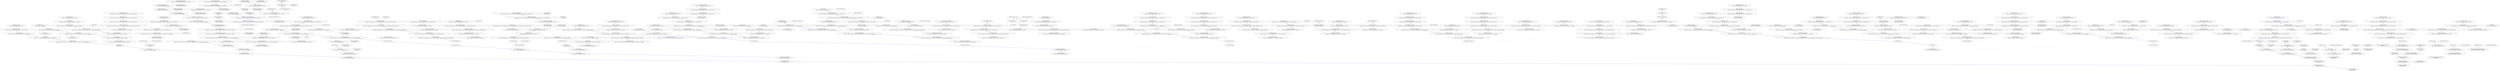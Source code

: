 digraph {
	graph [bb="0,0,56282,1579.3",
		rankdir=BT
	];
	node [label="\N"];
	1	[height=0.74639,
		label="[1] Kjell Erik Bergman
, född 1944-03-09.",
		pos="52786,26.87",
		width=3.4766];
	2	[height=0.74639,
		label="[2] Erik Ingemund Bergman
, född 1919-04-07.",
		pos="52242,116.61",
		width=4.2623];
	1 -> 2	[color=blue,
		pos="e,52353,97.836 52688,43.658 52597,58.397 52460,80.432 52362,96.231"];
	3	[height=0.74639,
		label="[3] Elin Arvida Lindström
, född 1918-09-07.",
		pos="54105,116.61",
		width=3.8891];
	1 -> 3	[color=pink,
		pos="e,53974,106.89 52905,35.734 53148,51.901 53702,88.81 53964,106.21"];
	4	[height=0.74639,
		label="[4] Abraham Edvard Bergman
, född 1882-01-01.",
		pos="19238,206.35",
		width=4.5373];
	2 -> 4	[color=blue,
		pos="e,19402,204.92 52089,118.02 49768,124.19 21876,198.34 19412,204.89"];
	5	[height=0.74639,
		label="[5] Hulda Kristina Näsholm
, född 1891-12-26.",
		pos="52242,206.35",
		width=4.1641];
	2 -> 5	[color=pink,
		pos="e,52242,179.35 52242,143.94 52242,151.9 52242,160.79 52242,169.28"];
	8	[height=0.74639,
		label="[8] Nils Olof Bergman
, född 1847-12-08 i Bjursta, Multrå sn.",
		pos="8465.3,296.09",
		width=5.7354];
	4 -> 8	[color=blue,
		pos="e,8670.8,293.42 19076,208.68 17850,218.66 10080,281.94 8680.9,293.33"];
	9	[height=0.74639,
		label="[9] Catarina Elisabet Öberg
, född 1854-08-14 i Forse, Långsele sn.",
		pos="19238,296.09",
		width=5.7747];
	4 -> 9	[color=pink,
		pos="e,19238,269.09 19238,233.68 19238,241.64 19238,250.53 19238,259.02"];
	16	[height=0.74639,
		label="[16] Abraham Nilsson
, född 1824-10-05 i Sand, Eds sn.",
		pos="5931.3,385.83",
		width=4.989];
	8 -> 16	[color=blue,
		pos="e,6104.9,378.82 8267.8,303.93 7790.2,320.47 6578,362.44 6115,378.47"];
	17	[height=0.74639,
		label="[17] Anna Elisabet Nilsdotter
, född 1854-08-14 i Österstrinne, Multrå sn.",
		pos="8465.3,385.83",
		width=6.4818];
	8 -> 17	[color=pink,
		pos="e,8465.3,358.83 8465.3,323.42 8465.3,331.38 8465.3,340.27 8465.3,348.76"];
	32	[height=0.74639,
		label="[32] Nils Eriksson
, född 1781-09-07 i Hågesta, Sollefteå sn.",
		pos="3639.3,475.57",
		width=6.1479];
	16 -> 32	[color=blue,
		pos="e,3848.2,466.58 5758.6,393.44 5347.7,409.17 4312.4,448.8 3858.5,466.18"];
	33	[height=0.74639,
		label="[33] Helena Abrahamsdotter
, född 1791-06-12 i Yttersel, Resele sn.",
		pos="5931.3,475.57",
		width=5.7747];
	16 -> 33	[color=pink,
		pos="e,5931.3,448.57 5931.3,413.16 5931.3,421.12 5931.3,430.01 5931.3,438.5"];
	64	[height=0.74639,
		label="[64] Erik Nilsson
, född 1740-11-01.",
		pos="2673.3,565.31",
		width=2.8874];
	32 -> 64	[color=blue,
		pos="e,2770.2,555.52 3466.1,492.31 3266.9,510.4 2946.2,539.53 2780.4,554.59"];
	65	[height=0.74639,
		label="[65] Sara Tomasdotter
, född 1753.",
		pos="3639.3,565.31",
		width=3.4766];
	32 -> 65	[color=pink,
		pos="e,3639.3,538.31 3639.3,502.9 3639.3,510.86 3639.3,519.75 3639.3,528.24"];
	128	[height=0.74639,
		label="[128] Nils Olofsson
, född 1704 i Para, Sånga, död 1785-12-11 i Hågesta,   Sollefteå sn. Bonde i Para o Hågesta, Sollefteå \
sn.",
		pos="1625.3,655.05",
		width=15.046];
	64 -> 128	[color=blue,
		pos="e,1892.8,631.66 2575.2,574.53 2423.1,587.26 2124.9,612.23 1902.9,630.81"];
	129	[height=0.74639,
		label="[129] Helena Eriksdotter
, född 1714 i Ås, Högsjö sn, död 1754-07-02   i Hågesta, Sollefteå sn.",
		pos="2673.3,655.05",
		width=9.9781];
	64 -> 129	[color=pink,
		pos="e,2673.3,628.05 2673.3,592.64 2673.3,600.6 2673.3,609.49 2673.3,617.98"];
	256	[height=0.74639,
		label="[256] Olof Olofsson
, född 1677 i Para, Sånga sn. Bonde i Para, Sånga sn.   Nämnd 1702-40.",
		pos="1015.3,744.79",
		width=10.391];
	128 -> 256	[color=blue,
		pos="e,1177.1,720.52 1454.6,680.61 1371.1,692.62 1270.9,707.04 1187.2,719.07"];
	257	[height=0.74639,
		label="[257] NN
, död 1725 i Para, Sånga sn.",
		pos="1625.3,744.79",
		width=4.2623];
	128 -> 257	[color=pink,
		pos="e,1625.3,717.79 1625.3,682.38 1625.3,690.34 1625.3,699.23 1625.3,707.72"];
	512	[height=0.74639,
		label="[512] Olof Andersson
, född i Pars, Sånga sn. Bonde i Para 4, Sånga sn.   Nämnd 1684-1701.",
		pos="445.33,834.53",
		width=10.194];
	256 -> 512	[color=blue,
		pos="e,597.82,810.06 862.21,769.36 783.62,781.46 687.88,796.2 607.98,808.49"];
	513	[height=0.74639,
		label="[513] NN
, död 1697 i Para, Sånga sn.",
		pos="1015.3,834.53",
		width=4.2623];
	256 -> 513	[color=pink,
		pos="e,1015.3,807.53 1015.3,772.12 1015.3,780.08 1015.3,788.97 1015.3,797.46"];
	1024	[height=0.74639,
		label="[1024] Anders Olofsson
, född i Para, Sånga sn. Bonde i Para, Sånga sn.    Nämnd 1642-1683.",
		pos="361.33,924.27",
		width=10.037];
	512 -> 1024	[color=blue,
		pos="e,386.19,897.3 420.58,861.38 412.03,870.32 402.32,880.46 393.27,889.91"];
	2048	[height=0.74639,
		label="[2048] Olof Andersson
. Bonde i Para, Sånga sn. Nämnd 1627-29.",
		pos="361.33,1014",
		width=6.2658];
	1024 -> 2048	[color=blue,
		pos="e,361.33,987.01 361.33,951.6 361.33,959.56 361.33,968.45 361.33,976.94"];
	258	[height=0.74639,
		label="[258] Erik Olofsson
, född 1672 i Ås, Högsjö sn, död 1735-08-31 i Vålånger,   Högsjö sn.",
		pos="2606.3,744.79",
		width=9.762];
	129 -> 258	[color=blue,
		pos="e,2626.2,717.82 2653.6,681.9 2646.9,690.66 2639.3,700.58 2632.2,709.87"];
	259	[height=0.74639,
		label="[259] Sissla Järlandsdotter
, född 1691 i Lästa, Ytterlännäs.",
		pos="3496.3,744.79",
		width=4.8319];
	129 -> 259	[color=pink,
		pos="e,3356.2,728.85 2873.3,677.37 3019.1,692.91 3213.4,713.62 3346,727.76"];
	516	[height=0.74639,
		label="[516] Olof Ersson
, född 1630 i Ås, Högsjö sn, död 1716-11-25 i Ås, Högsjö sn.  Bonde i Ås, Högsjö sn.",
		pos="1686.3,834.53",
		width=12.021];
	258 -> 516	[color=blue,
		pos="e,1915.3,811.69 2392.7,766.17 2253,779.49 2070.2,796.92 1925.7,810.71"];
	517	[height=0.74639,
		label="[517] Brita Eriksdotter
, född 1651 i Utanö, Högsjö sn, död 1735-06-15 i Ås,  Högsjö sn.",
		pos="2606.3,834.53",
		width=9.3102];
	258 -> 517	[color=pink,
		pos="e,2606.3,807.53 2606.3,772.12 2606.3,780.08 2606.3,788.97 2606.3,797.46"];
	1032	[height=0.74639,
		label="[1032] Erik Göransson
, född i Ås, Högsjö sn. Bonde i Ås, Högsjö sn.  nämnd på 1630-talet.",
		pos="1092.3,924.27",
		width=9.7816];
	516 -> 1032	[color=blue,
		pos="e,1248.8,900.16 1524,859.51 1441.7,871.67 1341.8,886.43 1258.8,898.68"];
	2064	[height=0.74639,
		label="[2064] Göran Ersson
. Bonde i Ås, Högsjö sn. nämnd 1613.",
		pos="983.33,1014",
		width=5.5783];
	1032 -> 2064	[color=blue,
		pos="e,1015.2,987.35 1060.2,951.12 1048.6,960.49 1035.3,971.19 1023.1,981.03"];
	1034	[height=0.74639,
		label="[1034] Erik Danielsson
, född 1610 i Utanö, Högsjö sn, död 1683 i Utanö,   Högsjö sn. Bonde i Utanö, Högsjö sn.",
		pos="1922.3,924.27",
		width=12.767];
	517 -> 1034	[color=blue,
		pos="e,2106.5,899.65 2434.2,857.61 2337.5,870.02 2216.5,885.54 2116.4,898.37"];
	1035	[height=0.74639,
		label="[1035] Karin Jonsdotter
, född 1623 i Ulvvik, Säbrå sn, död 1702 i Utanö,   Högsjö sn.",
		pos="2721.3,924.27",
		width=8.937];
	517 -> 1035	[color=pink,
		pos="e,2687.3,897.3 2640.2,861.38 2652.4,870.67 2666.3,881.26 2679.1,891.03"];
	2068	[height=0.74639,
		label="[2068] Daniel Ersson
, född i Utanö, Högsjö sn, död 1639 i Utanö, Högsjö sn.   Bonde i Utanö, Högsjö sn.",
		pos="1633.3,1014",
		width=11.982];
	1034 -> 2068	[color=blue,
		pos="e,1717,987.6 1838.4,950.77 1803.5,961.36 1762.8,973.69 1727,984.58"];
	2069	[height=0.74639,
		label="[2069] Anna NN
.",
		pos="2176.3,1014",
		width=2.5927];
	1034 -> 2069	[color=pink,
		pos="e,2118.2,992.94 1996.5,950.89 2032,963.14 2074.1,977.7 2108.7,989.65"];
	4136	[height=0.74639,
		label="[4136] Erik Sjulsson
, född i Utanö, Högsjö sn. Bonde i Utanö, Högsjö sn.   levde 1591.",
		pos="1633.3,1103.8",
		width=9.5263];
	2068 -> 4136	[color=blue,
		pos="e,1633.3,1076.7 1633.3,1041.3 1633.3,1049.3 1633.3,1058.2 1633.3,1066.7"];
	8272	[height=0.74639,
		label="[8272] Sjul Ersson
. Bonde i Utanö, Högsjö sn. nämnd 1561-1587.",
		pos="1633.3,1193.5",
		width=6.8746];
	4136 -> 8272	[color=blue,
		pos="e,1633.3,1166.5 1633.3,1131.1 1633.3,1139 1633.3,1147.9 1633.3,1156.4"];
	2070	[height=0.74639,
		label="[2070] Jon Hansson Ulf
, född 1590 i Ulvvik, Säbrå sn, död 1655 i Ulvvik,   Säbrå sn. Fogde o mönsterskrivare i Ulvvik, Säbrå \
sn.",
		pos="2830.3,1014",
		width=15.085];
	1035 -> 2070	[color=blue,
		pos="e,2798.1,987.04 2753.4,951.12 2765,960.41 2778.1,971 2790.3,980.77"];
	4140	[height=0.74639,
		label="[4140] Hans Eriksson
, född 1560 i Ulvvik, Säbrå sn, död 1620 i Ulvvik,   Säbrå sn. Bonde i Ulvvik, Säbrå sn.",
		pos="2830.3,1103.8",
		width=12.473];
	2070 -> 4140	[color=blue,
		pos="e,2830.3,1076.7 2830.3,1041.3 2830.3,1049.3 2830.3,1058.2 2830.3,1066.7"];
	8280	[height=0.74639,
		label="[8280] Erik Jonsson
, född 1530 i Ulvvik, Säbrå sn, död 1590 i Ulvvik,   Säbrå sn. Bonde i Ulvvik, Säbrå sn.",
		pos="2830.3,1193.5",
		width=12.473];
	4140 -> 8280	[color=blue,
		pos="e,2830.3,1166.5 2830.3,1131.1 2830.3,1139 2830.3,1147.9 2830.3,1156.4"];
	16560	[height=0.74639,
		label="[16560] Jon Esbjörnsson
, född 1500 i Ulvvik, Säbrå sn, död 1575 i Ulvvik,   Säbrå sn. Bonde i Ulvvik, Säbrå sn.",
		pos="2830.3,1283.2",
		width=12.473];
	8280 -> 16560	[color=blue,
		pos="e,2830.3,1256.2 2830.3,1220.8 2830.3,1228.8 2830.3,1237.7 2830.3,1246.2"];
	518	[height=0.74639,
		label="[518] Järland Persson
, född i Lästa, Ytterlännäs sn, död 1697-06-13 i Lästa,  Ytterlännäs sn. Bonde i Lästa, Ytterlännäs \
sn.",
		pos="3496.3,834.53",
		width=14.456];
	259 -> 518	[color=blue,
		pos="e,3496.3,807.53 3496.3,772.12 3496.3,780.08 3496.3,788.97 3496.3,797.46"];
	519	[height=0.74639,
		label="[519] Elin Ersdotter
.",
		pos="4148.3,834.53",
		width=3.1623];
	259 -> 519	[color=pink,
		pos="e,4067.8,815.5 3642.8,759.31 3749.2,770.01 3896.7,786.65 4025.3,807.66 4035.9,809.38 4046.9,811.4 4057.8,813.52"];
	1036	[height=0.74639,
		label="[1036] Per Jönsson
, född 1640, död 1704-04-07 i Lästa, Ytterlännäs sn. Bonde   i Lästa, Ytterlännäs sn.",
		pos="3496.3,924.27",
		width=12.099];
	518 -> 1036	[color=blue,
		pos="e,3496.3,897.27 3496.3,861.86 3496.3,869.82 3496.3,878.71 3496.3,887.2"];
	1037	[height=0.74639,
		label="[1037] Anna Henriksdotter
, född i Ed, Ytterlännäs sn.",
		pos="4097.3,924.27",
		width=4.1051];
	518 -> 1037	[color=pink,
		pos="e,3991.7,905.36 3678.4,859.74 3759,870.75 3855,884.24 3941.3,897.4 3954.4,899.4 3968.1,901.56 3981.8,903.76"];
	2074	[height=0.74639,
		label="[2074] Henrik Järlandsson
, född i Ed, Ytterlännäs sn. Bonde i Ed,   Ytterlännäs sn.",
		pos="4035.3,1014",
		width=8.171];
	1037 -> 2074	[color=blue,
		pos="e,4053.7,987.04 4079.1,951.12 4072.9,959.79 4066,969.6 4059.5,978.8"];
	4148	[height=0.74639,
		label="[4148] Järland Henriksson
, född i Nästvattnet, Gudmundrå sn. Bonde i Ed,   Ytterlännäs sn. nämnd 1615-1640.",
		pos="3972.3,1103.8",
		width=12.237];
	2074 -> 4148	[color=blue,
		pos="e,3991,1076.8 4016.8,1040.9 4010.5,1049.5 4003.5,1059.3 3996.9,1068.5"];
	8296	[height=0.74639,
		label="[8296] Henrik Larsson
. Bosatt i Gudmundrå sn. finne.",
		pos="3972.3,1193.5",
		width=4.714];
	4148 -> 8296	[color=blue,
		pos="e,3972.3,1166.5 3972.3,1131.1 3972.3,1139 3972.3,1147.9 3972.3,1156.4"];
	130	[height=0.74639,
		label="[130] Tomas Mattsson
.",
		pos="3495.3,655.05",
		width=3.457];
	65 -> 130	[color=blue,
		pos="e,3535.5,629.56 3598.8,590.98 3581.8,601.35 3561.9,613.5 3544.1,624.35"];
	131	[height=0.74639,
		label="[131] Margeta Månsdotter
.",
		pos="3784.3,655.05",
		width=4.0659];
	65 -> 131	[color=pink,
		pos="e,3743.2,629.13 3679.7,590.75 3696.7,601.04 3716.7,613.1 3734.6,623.93"];
	66	[height=0.74639,
		label="[66] Abraham Rossberg
, född 1761-06-12 i Lund, Brunflo sn.",
		pos="5543.3,565.31",
		width=5.4801];
	33 -> 66	[color=blue,
		pos="e,5641.9,542.02 5831.4,499.17 5776.4,511.6 5708.2,527.03 5651.9,539.76"];
	67	[height=0.74639,
		label="[67] Dordie Gustafsdotter
, född 1768-10-05 i Rösta, Sollefteå sn.",
		pos="6318.3,565.31",
		width=5.7747];
	33 -> 67	[color=pink,
		pos="e,6218.7,541.72 6031,499.17 6085.4,511.5 6152.9,526.79 6208.7,539.46"];
	132	[height=0.74639,
		label="[132] Abraham Rossberg
, född 1739-08-03 i Lund, Brunflo sn, död 1820-03-22   i Yttersel, Resele sn. Skomakare i Yttersel, Resele \
sn.",
		pos="4740.3,655.05",
		width=15.537];
	66 -> 132	[color=blue,
		pos="e,4958,630.27 5392.8,582.76 5273.3,595.82 5104.2,614.29 4968.2,629.16"];
	133	[height=0.74639,
		label="[133] Elin Olofsdotter
, född (döpt 1736-10-17) i Ope, Brunflo sn.",
		pos="5543.3,655.05",
		width=6.2658];
	66 -> 133	[color=pink,
		pos="e,5543.3,628.05 5543.3,592.64 5543.3,600.6 5543.3,609.49 5543.3,617.98"];
	134	[height=0.74639,
		label="[134] Gustaf Eriksson
, född 1726-11-01 i Rösta, Sollefteå, död 1810-02-19   i Rösta, Sollefteå sn. Bonde i Rösta, Sollefteå \
sn.",
		pos="6318.3,655.05",
		width=14.751];
	67 -> 134	[color=blue,
		pos="e,6318.3,628.05 6318.3,592.64 6318.3,600.6 6318.3,609.49 6318.3,617.98"];
	135	[height=0.74639,
		label="[135] Margareta Ersdotter
, född 1732-06-04 i Ön, Eds sn, död 1811-06-08   i Sand, Eds sn.",
		pos="7202.3,655.05",
		width=9.3102];
	67 -> 135	[color=pink,
		pos="e,6997.6,633.73 6479.4,582.3 6621.9,596.44 6830.7,617.16 6987.3,632.71"];
	268	[height=0.74639,
		label="[268] Erik Gustafsson Niure
, född 1706-01-05 i Landsom, Sundsjö sn, död 1767  i Rösta, Sollefteå sn. Bonde i Rösta, Sollefteå \
sn.",
		pos="5575.3,744.79",
		width=14.535];
	134 -> 268	[color=blue,
		pos="e,5777,719.97 6116.3,679.91 6014.2,691.97 5890.4,706.59 5787,718.8"];
	269	[height=0.74639,
		label="[269] Margareta Persdotter
, född 1688-03-11 i Gärdet, Sollefteå sn, död 1774  i Rösta, Sollefteå sn.",
		pos="6491.3,744.79",
		width=10.41];
	134 -> 269	[color=pink,
		pos="e,6440.7,718.13 6369.3,681.9 6388.8,691.81 6411.3,703.2 6431.6,713.49"];
	536	[height=0.74639,
		label="[536] Gustaf Welamsson Niure
, född i Landsom, Sundsjö sn, död 1711 i Marsätt,  Sundsjö sn. Korpral i Marsätt, Sundsjö sn.",
		pos="5518.3,834.53",
		width=13.435];
	268 -> 536	[color=blue,
		pos="e,5535.2,807.53 5558.2,772.12 5552.7,780.61 5546.5,790.15 5540.7,799.14"];
	537	[height=0.74639,
		label="[537] Anna Eriksdotter
, död 1740 i Ragunda sn.",
		pos="6157.3,834.53",
		width=3.8105];
	268 -> 537	[color=pink,
		pos="e,6059.2,815.67 5756.1,770.02 5834.6,780.92 5927.6,794.31 6011.3,807.66 6023.6,809.61 6036.4,811.74 6049.1,813.92"];
	1072	[height=0.74639,
		label="[1072] Welam Persson Niure
, född 1650, död 1719-05-31 i Landsom, Sundsjö sn.  Löjtnant o målare i Landsom, Sundsjö sn.",
		pos="5406.3,924.27",
		width=13.612];
	536 -> 1072	[color=blue,
		pos="e,5439.5,897.3 5485.3,861.38 5473.5,870.67 5460,881.26 5447.5,891.03"];
	1073	[height=0.74639,
		label="[1073] Brita Månsdotter
.",
		pos="6049.3,924.27",
		width=3.7516];
	536 -> 1073	[color=pink,
		pos="e,5952.2,905.55 5675.7,859.98 5746,871.09 5829.9,884.59 5905.3,897.4 5917.3,899.43 5929.8,901.6 5942.2,903.79"];
	2144	[height=0.74639,
		label="[2144] Per Eriksson Niure
, född i Umeå lfs. Fogde i Jämtland.",
		pos="5198.3,1014",
		width=5.2837];
	1072 -> 2144	[color=blue,
		pos="e,5256.8,988.34 5345.3,951 5320.5,961.5 5291.6,973.67 5266.1,984.44"];
	2145	[height=0.74639,
		label="[2145] Ingrid Welamsdotter Biörkman
.",
		pos="5846.3,1014",
		width=5.6765];
	1072 -> 2145	[color=pink,
		pos="e,5737.1,991.23 5531.8,950.3 5593.2,962.53 5666.6,977.18 5727.1,989.24"];
	4288	[height=0.74639,
		label="[4288] Ericus Petri Niurenius
, född 1592, död 1661 i Umeå lfs. Kyrkoherde   i Umeå lfs.",
		pos="4737.3,1103.8",
		width=8.5049];
	2144 -> 4288	[color=blue,
		pos="e,4861.2,1079.2 5088.2,1036 5023.1,1048.4 4940.2,1064.1 4871.3,1077.3"];
	4289	[height=0.74639,
		label="[4289] Dordi Hansdotter
, död 1646 i Järvsö sn.",
		pos="5198.3,1103.8",
		width=3.7909];
	2144 -> 4289	[color=pink,
		pos="e,5198.3,1076.7 5198.3,1041.3 5198.3,1049.3 5198.3,1058.2 5198.3,1066.7"];
	8576	[height=0.74639,
		label="[8576] Petrus Olai Gestricius
, född 1540 i Gävle, död 1607 i Umeå lfs.   Kyrkoherde i Umeå.",
		pos="4551.3,1193.5",
		width=9.1335];
	4288 -> 8576	[color=blue,
		pos="e,4605.5,1166.9 4683.3,1130.2 4661.8,1140.4 4636.9,1152.1 4614.6,1162.7"];
	8577	[height=0.74639,
		label="[8577] Malin Nilsdotter
, född i Gävle.",
		pos="5029.3,1193.5",
		width=3.6337];
	4288 -> 8577	[color=pink,
		pos="e,4957.6,1170.9 4820.2,1129.7 4860.3,1141.7 4908.1,1156.1 4948,1168"];
	17152	[height=0.74639,
		label="[17152] Olof Mårtensson
, född i Teg, Umeå lfs. Rådman i Gävle.",
		pos="4131.3,1283.2",
		width=5.7943];
	8576 -> 17152	[color=blue,
		pos="e,4237.5,1260.1 4435.5,1218.7 4376.9,1230.9 4306.1,1245.7 4247.5,1258"];
	17153	[height=0.74639,
		label="[17153] Karin Andersdotter Grubb
, född 1510 i Grubbe, Umeå sn.",
		pos="4624.3,1283.2",
		width=5.1854];
	8576 -> 17153	[color=pink,
		pos="e,4602.7,1256.3 4572.8,1220.3 4580.1,1229.1 4588.4,1239 4596.1,1248.3"];
	34304	[height=0.74639,
		label="[34304] Mårten Larsson
. Krigsöverste o ståthållare i Gävle.",
		pos="3770.3,1373",
		width=5.3033];
	17152 -> 34304	[color=blue,
		pos="e,3863,1349.5 4036.5,1307.3 3986.1,1319.5 3924.2,1334.6 3872.8,1347.1"];
	34305	[height=0.74639,
		label="[34305] Ingrid Olofsdotter
, född i Baggböle, Umeå lfs.",
		pos="4131.3,1373",
		width=4.223];
	17152 -> 34305	[color=pink,
		pos="e,4131.3,1346 4131.3,1310.6 4131.3,1318.5 4131.3,1327.4 4131.3,1335.9"];
	68610	[height=0.74639,
		label="[68610] Olof Clementsson
. Bonde o tolvman i Baggböle, Umeå lfs.",
		pos="3803.3,1462.7",
		width=5.9515];
	34305 -> 68610	[color=blue,
		pos="e,3891.3,1438.2 4049.8,1395.8 4004.7,1407.8 3948.4,1422.9 3901,1435.6"];
	68611	[height=0.74639,
		label="[68611] Brita Andersdotter
, född 1490 i Röbäck, Umeå sn.",
		pos="4204.3,1462.7",
		width=4.6944];
	34305 -> 68611	[color=pink,
		pos="e,4183,1436 4152.8,1399.8 4160.3,1408.7 4168.7,1418.9 4176.5,1428.3"];
	137222	[height=0.74639,
		label="[137222] Anders Andersson
, född 1460 i Bureå, Skellefteå sn. Bonde i Röbäck,    Umeå sn.",
		pos="4204.3,1552.5",
		width=9.1138];
	68611 -> 137222	[color=blue,
		pos="e,4204.3,1525.4 4204.3,1490 4204.3,1498 4204.3,1506.9 4204.3,1515.4"];
	34306	[height=0.74639,
		label="[34306] Anders Persson
. Landsköpman i Grubbe, Umeå lfs.   levde 1526, d före 1543.",
		pos="4624.3,1373",
		width=8.9763];
	17153 -> 34306	[color=blue,
		pos="e,4624.3,1346 4624.3,1310.6 4624.3,1318.5 4624.3,1327.4 4624.3,1335.9"];
	34307	[height=0.74639,
		label="[34307] Maria Jakobsdotter
, född 1480 i Bureå, Skellefteå sn.",
		pos="5149.3,1373",
		width=5.1069];
	17153 -> 34307	[color=pink,
		pos="e,5031.3,1352.2 4742.8,1304 4825.7,1317.9 4936.4,1336.4 5021.3,1350.6"];
	68614	[height=0.74639,
		label="[68614] Jakob Andersson
, född 1450 i Bureå, Skellefteå sn. Underlagman i Bureå,   Skellefteå sn.",
		pos="5076.3,1462.7",
		width=10.469];
	34307 -> 68614	[color=blue,
		pos="e,5097.9,1435.7 5127.8,1399.8 5120.5,1408.6 5112.3,1418.5 5104.6,1427.8"];
	68615	[height=0.74639,
		label="[68615] Kjellög NN
.",
		pos="5580.3,1462.7",
		width=3.0445];
	34307 -> 68615	[color=pink,
		pos="e,5501,1444.1 5257.4,1394.8 5317.7,1406.5 5394.3,1421.7 5462.3,1435.8 5471.6,1437.8 5481.3,1439.8 5491,1441.9"];
	137228	[height=0.74639,
		label="[137228] Anders Olofsson
, född 1425 i Bureå, Skellefteå sn. Underlagman    i Bureå, Skellefteå sn.",
		pos="5076.3,1552.5",
		width=10.548];
	68614 -> 137228	[color=blue,
		pos="e,5076.3,1525.4 5076.3,1490 5076.3,1498 5076.3,1506.9 5076.3,1515.4"];
	17154	[height=0.74639,
		label="[17154] Nils Björnsson
. Borgmästare.",
		pos="5029.3,1283.2",
		width=3.5552];
	8577 -> 17154	[color=blue,
		pos="e,5029.3,1256.2 5029.3,1220.8 5029.3,1228.8 5029.3,1237.7 5029.3,1246.2"];
	4290	[height=0.74639,
		label="[4290] Wilhelm Marci Biörkman
, född 1583-05-10 i Bollnäs sn, död 1659-06-12   i Ljusdals sn. Kyrkoherde i Ljusdal, ärkestiftet.",
		pos="5846.3,1103.8",
		width=13.71];
	2145 -> 4290	[color=blue,
		pos="e,5846.3,1076.7 5846.3,1041.3 5846.3,1049.3 5846.3,1058.2 5846.3,1066.7"];
	4291	[height=0.74639,
		label="[4291] Brita Matsdotter
, född 1593 i Hageby sn, Uppland.",
		pos="6542.3,1103.8",
		width=5.1265];
	2145 -> 4291	[color=pink,
		pos="e,6410.5,1084.9 5993.6,1032.7 6093.9,1044.8 6229.7,1061.5 6349.3,1076.9 6365.9,1079 6383.2,1081.3 6400.4,1083.5"];
	8580	[height=0.74639,
		label="[8580] Marcus Nicolai (Bullernaesius)
, född i Bollnäs sn, död 1608   i Bollnäs sn. Kyrkoherde i Bollnäs, ärkestiftet.",
		pos="5794.3,1193.5",
		width=11.039];
	4290 -> 8580	[color=blue,
		pos="e,5809.7,1166.5 5830.7,1131.1 5825.7,1139.5 5820.2,1148.9 5814.9,1157.8"];
	8581	[height=0.74639,
		label="[8581] Anna Persdotter Grubb
.",
		pos="6374.3,1193.5",
		width=4.5766];
	4290 -> 8581	[color=pink,
		pos="e,6261.7,1173.8 5994.8,1129.4 6075.8,1142.9 6174.9,1159.4 6251.5,1172.1"];
	17160	[height=0.74639,
		label="[17160] Nicolaus Laurentii
. Kyrkoherde i Bollnäs, ärkestiftet.",
		pos="5468.3,1283.2",
		width=5.1658];
	8580 -> 17160	[color=blue,
		pos="e,5553.4,1259.3 5700.9,1219.6 5657.7,1231.3 5606.5,1245.1 5563.1,1256.7"];
	17161	[height=0.74639,
		label="[17161] Karin Andersdotter
, född i Sjögrå.",
		pos="5824.3,1283.2",
		width=4.223];
	8580 -> 17161	[color=pink,
		pos="e,5815.4,1256.2 5803.3,1220.8 5806.1,1229 5809.2,1238.1 5812.2,1246.7"];
	34322	[height=0.74639,
		label="[34322] Anders NN
. Bonde i Sjögrå.",
		pos="5736.3,1373",
		width=3.0445];
	17161 -> 34322	[color=blue,
		pos="e,5761.8,1346.6 5798.4,1310.1 5789.2,1319.3 5778.7,1329.7 5769,1339.4"];
	34323	[height=0.74639,
		label="[34323] Kerstin Olofsdotter
, född i Växsjö, Bollnäs sn.",
		pos="6015.3,1373",
		width=4.2034];
	17161 -> 34323	[color=pink,
		pos="e,5962.5,1347.7 5877,1308.4 5900.6,1319.3 5928.6,1332.1 5953.2,1343.4"];
	68646	[height=0.74639,
		label="[68646] Olof Jonsson
, född i Tomta, Bollnäs sn. Bonde i Växsjö, Bollnäs sn.",
		pos="6015.3,1462.7",
		width=7.8175];
	34323 -> 68646	[color=blue,
		pos="e,6015.3,1435.7 6015.3,1400.3 6015.3,1408.3 6015.3,1417.2 6015.3,1425.6"];
	137292	[height=0.74639,
		label="[137292] Jon Bengtsson
. Bonde i Tomta, Bollnäs sn.",
		pos="5749.3,1552.5",
		width=4.223];
	68646 -> 137292	[color=blue,
		pos="e,5819.1,1528.4 5939.8,1488.6 5905.1,1500.1 5864,1513.6 5828.9,1525.2"];
	137293	[height=0.74639,
		label="[137293] Brita NN
, född i Renshammar, Bollnäs sn.",
		pos="6097.3,1552.5",
		width=4.9301];
	68646 -> 137293	[color=pink,
		pos="e,6073.3,1525.8 6039.5,1489.6 6047.9,1498.6 6057.5,1508.8 6066.4,1518.3"];
	17162	[height=0.74639,
		label="[17162] Per Andersson
, född 1500 i Grubbe, Umeå sn. Borgmästare i Gävle.   levde 1539.",
		pos="6374.3,1283.2",
		width=9.7031];
	8581 -> 17162	[color=blue,
		pos="e,6374.3,1256.2 6374.3,1220.8 6374.3,1228.8 6374.3,1237.7 6374.3,1246.2"];
	34324	[height=0.74639,
		label="[34324] Anders Persson
= 258",
		pos="6348.3,1373",
		width=3.6927];
	17162 -> 34324	[color=blue,
		pos="e,6356,1346 6366.5,1310.6 6364.1,1318.6 6361.5,1327.6 6358.9,1336.2"];
	34325	[height=0.74639,
		label="[34325] Maria Jakobsdotter
= 259",
		pos="6650.3,1373",
		width=4.2034];
	17162 -> 34325	[color=pink,
		pos="e,6578.5,1349.1 6453.8,1309.5 6489.9,1321 6532.6,1334.5 6568.9,1346.1"];
	68650	[height=0.74639,
		label="[68650] Jakob Andersson
= 518",
		pos="6568.3,1462.7",
		width=3.8302];
	34325 -> 68650	[color=blue,
		pos="e,6592.3,1436 6626.2,1399.8 6617.7,1408.8 6608.2,1419.1 6599.3,1428.6"];
	68651	[height=0.74639,
		label="[68651] Kjellög NN
= 519",
		pos="6833.3,1462.7",
		width=3.0445];
	34325 -> 68651	[color=pink,
		pos="e,6784.8,1438.5 6701.3,1398.4 6724.4,1409.5 6751.7,1422.6 6775.6,1434"];
	137300	[height=0.74639,
		label="[137300] Anders Olofsson
= 1036",
		pos="6568.3,1552.5",
		width=3.9677];
	68650 -> 137300	[color=blue,
		pos="e,6568.3,1525.4 6568.3,1490 6568.3,1498 6568.3,1506.9 6568.3,1515.4"];
	538	[height=0.74639,
		label="[538] Per Olofsson
. Bonde i Gärdet, Sollefteå sn.",
		pos="6491.3,834.53",
		width=4.5373];
	269 -> 538	[color=blue,
		pos="e,6491.3,807.53 6491.3,772.12 6491.3,780.08 6491.3,788.97 6491.3,797.46"];
	270	[height=0.74639,
		label="[270] Erik Eriksson Huller
. Bonde i Ön, Eds sn.",
		pos="7081.3,744.79",
		width=4.0266];
	135 -> 270	[color=blue,
		pos="e,7116.3,718.43 7166.7,681.9 7153.5,691.45 7138.5,702.37 7124.7,712.35"];
	271	[height=0.74639,
		label="[271] NN NN
.",
		pos="7322.3,744.79",
		width=2.1802];
	135 -> 271	[color=pink,
		pos="e,7290.1,720.22 7237.7,681.9 7251.6,692.04 7267.6,703.74 7281.9,714.21"];
	34	[height=0.74639,
		label="[34] Nils Persson
, född 1788-04-17 i Österstrinne, Multrå sn.",
		pos="8279.3,475.57",
		width=6.4818];
	17 -> 34	[color=blue,
		pos="e,8332.7,449.4 8411.5,412.21 8389.7,422.48 8364.5,434.42 8341.9,445.08"];
	35	[height=0.74639,
		label="[35] Karin Persdotter
, född 1790 i ?.",
		pos="8650.3,475.57",
		width=3.3195];
	17 -> 35	[color=pink,
		pos="e,8600.7,451.05 8518.8,412.21 8541.6,423.02 8568.3,435.67 8591.6,446.74"];
	68	[height=0.74639,
		label="[68] Nils Persson
.",
		pos="8156.3,565.31",
		width=2.7302];
	34 -> 68	[color=blue,
		pos="e,8190.4,540.02 8243.4,502.18 8229.4,512.16 8213.3,523.68 8198.7,534.06"];
	69	[height=0.74639,
		label="[69] Dordie Olofsdotter
, född 1760.",
		pos="8402.3,565.31",
		width=3.5945];
	34 -> 69	[color=pink,
		pos="e,8367.4,539.42 8315.2,502.18 8329,511.99 8344.8,523.29 8359.2,533.53"];
	138	[height=0.74639,
		label="[138] Olof Persson
, född 1732. Bonde i Ingersta, Sollefteå an.",
		pos="8211.3,655.05",
		width=6.3443];
	69 -> 138	[color=blue,
		pos="e,8266.1,628.91 8350.6,590.05 8327.4,600.72 8299.8,613.41 8275.3,624.67"];
	139	[height=0.74639,
		label="[139] Brita Israelsdotter
, född 1732.",
		pos="8592.3,655.05",
		width=3.7516];
	69 -> 139	[color=pink,
		pos="e,8540.5,630.14 8453.7,590.05 8477.6,601.08 8506.2,614.27 8531.2,625.8"];
	18	[height=0.74639,
		label="[18] Elias Öberg
, född 1826-01-05 i Björkäng, Sollefteå sn.",
		pos="13450,385.83",
		width=6.2461];
	9 -> 18	[color=blue,
		pos="e,13672,381.47 19033,300.21 18143,313.7 14623,367.05 13683,381.31"];
	19	[height=0.74639,
		label="[19] Stina Nilsdotter
, född 1826-05-30 i Östertjäl, Sidensjö sn.",
		pos="24179,385.83",
		width=6.1675];
	9 -> 19	[color=pink,
		pos="e,23961,380.95 19443,300.73 20238,314.84 23116,365.95 23951,380.77"];
	36	[height=0.74639,
		label="[36] Mauritz Jansson
, född 1792-08-18 i Örbäck, Långsele sn.",
		pos="12117,475.57",
		width=5.9908];
	18 -> 36	[color=blue,
		pos="e,12305,462.23 13257,399.57 13005,416.12 12568,444.89 12315,461.57"];
	37	[height=0.74639,
		label="[37] Maja Lisa Blå
, född 1802-07-03 i Björkäng, Sollefteå sn.",
		pos="13450,475.57",
		width=6.2461];
	18 -> 37	[color=pink,
		pos="e,13450,448.57 13450,413.16 13450,421.12 13450,430.01 13450,438.5"];
	72	[height=0.74639,
		label="[72] Jan Mauritzsson
.",
		pos="10654,565.31",
		width=3.2409];
	36 -> 72	[color=blue,
		pos="e,10766,557.6 11926,488.04 11621,506.37 11031,541.73 10776,557"];
	73	[height=0.74639,
		label="[73] Catharina Olofsdotter
.",
		pos="12117,565.31",
		width=4.0462];
	36 -> 73	[color=pink,
		pos="e,12117,538.31 12117,502.9 12117,510.86 12117,519.75 12117,528.24"];
	144	[height=0.74639,
		label="[144] Mauritz Olofsson
.",
		pos="9208.3,655.05",
		width=3.5552];
	72 -> 144	[color=blue,
		pos="e,9330,646.67 10542,573.1 10279,589.07 9622.2,628.94 9340.2,646.05"];
	145	[height=0.74639,
		label="[145] Märta Hansdotter
.",
		pos="10654,655.05",
		width=3.6927];
	72 -> 145	[color=pink,
		pos="e,10654,628.05 10654,592.64 10654,600.6 10654,609.49 10654,617.98"];
	288	[height=0.74639,
		label="[288] Olof Mauritzson
, född 1676 i Mo, Helgum sn, död 1754-09-01 i Örbäck,  Långsele sn. Bonde i Örbäck, Långsele sn.",
		pos="8101.3,744.79",
		width=14.142];
	144 -> 288	[color=blue,
		pos="e,8375,722.1 9090.1,665.42 8923.3,678.64 8613.6,703.19 8385.1,721.3"];
	289	[height=0.74639,
		label="[289] Ingrid Larsdotter
, född 1678, död 1770-01-21 i Örbäck, Långsele sn.",
		pos="9208.3,744.79",
		width=7.4835];
	144 -> 289	[color=pink,
		pos="e,9208.3,717.79 9208.3,682.38 9208.3,690.34 9208.3,699.23 9208.3,707.72"];
	576	[height=0.74639,
		label="[576] Mauritz Johansson
, född i Nässe, Långsele sn. Bonde  i Mo, Helgums sn o Hamre, Långsele sn.",
		pos="7075.3,834.53",
		width=10.999];
	288 -> 576	[color=blue,
		pos="e,7314.4,813.09 7842.4,767.93 7683.7,781.51 7481.6,798.79 7324.6,812.21"];
	577	[height=0.74639,
		label="[577] NN Olofsdotter
, född i Mo, Helgums sn.",
		pos="8101.3,834.53",
		width=3.7516];
	288 -> 577	[color=pink,
		pos="e,8101.3,807.53 8101.3,772.12 8101.3,780.08 8101.3,788.97 8101.3,797.46"];
	1152	[height=0.74639,
		label="[1152] Johan Mauritzson
, född i Nässe, Långsele sn. Bonde i Nässe,   Långsele sn.",
		pos="6607.3,924.27",
		width=8.3674];
	576 -> 1152	[color=blue,
		pos="e,6732.7,899.76 6945.3,859.91 6882.2,871.73 6806.6,885.92 6742.8,897.87"];
	1153	[height=0.74639,
		label="[1153] NN Månsdotter
, född i Vojen, Graninge sn.",
		pos="7075.3,924.27",
		width=4.1248];
	576 -> 1153	[color=pink,
		pos="e,7075.3,897.27 7075.3,861.86 7075.3,869.82 7075.3,878.71 7075.3,887.2"];
	2306	[height=0.74639,
		label="[2306] Måns Mickelsson
, född i Graninge, Långsele sn. Bonde, knekt   i Västergraninge, Långsele sn. finne, nämnd 1610-1627.",
		pos="7075.3,1014",
		width=14.653];
	1153 -> 2306	[color=blue,
		pos="e,7075.3,987.01 7075.3,951.6 7075.3,959.56 7075.3,968.45 7075.3,976.94"];
	2307	[height=0.74639,
		label="[2307] Margareta NN
.",
		pos="7742.3,1014",
		width=3.3784];
	1153 -> 2307	[color=pink,
		pos="e,7657.2,994.79 7179.5,943.46 7197.1,946.24 7215.2,948.92 7232.3,951.14 7400.6,972.95 7444.5,962.55 7612.3,987.14 7623.7,988.81 \
7635.6,990.81 7647.4,992.96"];
	4612	[height=0.74639,
		label="[4612] Mickel Henriksson
, född i Graninge, Långsele sn. Bonde i Graninge,   Långsele sn. finne, nämnd 1600.",
		pos="7179.3,1103.8",
		width=12.06];
	2306 -> 4612	[color=blue,
		pos="e,7148.6,1076.8 7106,1040.9 7116.9,1050.1 7129.3,1060.5 7140.8,1070.2"];
	9224	[height=0.74639,
		label="[9224] Henrik Henriksson
. Bonde i Graninge, Långsele sn. finne.",
		pos="7179.3,1193.5",
		width=5.7551];
	4612 -> 9224	[color=blue,
		pos="e,7179.3,1166.5 7179.3,1131.1 7179.3,1139 7179.3,1147.9 7179.3,1156.4"];
	1154	[height=0.74639,
		label="[1154] Olof Persson
, född 1589, död 1646 i Mo, Helgums sn. Bonde i Mo,   Helgums sn.",
		pos="7595.3,924.27",
		width=9.8209];
	577 -> 1154	[color=blue,
		pos="e,7732.8,899.44 8002,852.76 7928.1,865.57 7826.2,883.24 7742.8,897.69"];
	1155	[height=0.74639,
		label="[1155] Malin Andersdotter
, död 1667 i Mo, Helgums sn.   nämnd som änka 1646-1653.",
		pos="8282.3,924.27",
		width=8.7603];
	577 -> 1155	[color=pink,
		pos="e,8229.7,897.76 8151.3,859.74 8172.7,870.13 8198,882.37 8220.5,893.32"];
	290	[height=0.74639,
		label="[290] Hans Nilsson
, född 1693-01-08 i Ärtrik, Helgums sn, död 1759-11-25  i Långsele, Långsele sn. Bonde i Långsele, Långsele \
sn.",
		pos="10216,744.79",
		width=16.067];
	145 -> 290	[color=blue,
		pos="e,10342,718.55 10562,674.5 10501,686.69 10421,702.88 10352,716.55"];
	291	[height=0.74639,
		label="[291] Märta Andersdotter
, född 1694, död 1767-03-08 i Långsele, Långsele sn.",
		pos="11091,744.79",
		width=7.7389];
	145 -> 291	[color=pink,
		pos="e,10975,720.35 10746,674.5 10810,687.22 10895,704.29 10964,718.31"];
	580	[height=0.74639,
		label="[580] Nils Jakobsson
, född 1655 i Ärtrik, Helgums sn, död 1704 i Ärtrik,  Helgums sn. Bonde i Ärtrik, Helgums sn.",
		pos="10058,834.53",
		width=13.435];
	290 -> 580	[color=blue,
		pos="e,10105,807.71 10170,771.64 10152,781.42 10132,792.63 10114,802.81"];
	581	[height=0.74639,
		label="[581] Elisabet Hansdotter
, född 1648 i Gagnet, Helgum sn, död 1710 i Ärtrik,  Helgum sn.",
		pos="10941,834.53",
		width=9.3495];
	290 -> 581	[color=pink,
		pos="e,10762,811.79 10417,770.06 10521,782.71 10649,798.1 10751,810.56"];
	1160	[height=0.74639,
		label="[1160] Jakob Persson
, född 1628 i Gagnet, Helgums sn, död 1680 i Ärtrik,  Helgums sn. Bonde, nämndeman i Ärtrik, Helgums sn.",
		pos="9175.3,924.27",
		width=15.537];
	580 -> 1160	[color=blue,
		pos="e,9410.6,899.89 9829.8,858.24 9704.4,870.7 9548.9,886.15 9420.9,898.87"];
	1161	[height=0.74639,
		label="[1161] Anna Andersdotter
, född i Ärtrik, Helgums sn, död 1685 i Ärtrik,  Helgum sn.",
		pos="10058,924.27",
		width=8.5049];
	580 -> 1161	[color=pink,
		pos="e,10058,897.27 10058,861.86 10058,869.82 10058,878.71 10058,887.2"];
	2320	[height=0.74639,
		label="[2320] Per Nilsson
, född 1591 i Gagnet, Helgums sn, död 1655 i Gagnet,   Helgums sn. Bonde, nämndeman i Gagnet, Helgums sn.",
		pos="8985.3,1014",
		width=16.008];
	1160 -> 2320	[color=blue,
		pos="e,9041.2,987.19 9119.4,951.12 9097.7,961.12 9072.8,972.62 9050.4,982.98"];
	4640	[height=0.74639,
		label="[4640] Nils Jakobsson
, född 1565 i Gagnet, Helgums sn, död 1630 i Gagnet,   Helgums sn. Bonde i Gagnet, Helgums sn.",
		pos="8970.3,1103.8",
		width=14.103];
	2320 -> 4640	[color=blue,
		pos="e,8974.8,1076.7 8980.8,1041.3 8979.5,1049.3 8977.9,1058.2 8976.5,1066.7"];
	9280	[height=0.74639,
		label="[9280] Jakob Persson
= 40",
		pos="8852.3,1193.5",
		width=3.2802];
	4640 -> 9280	[color=blue,
		pos="e,8886,1167.4 8935.6,1130.6 8922.6,1140.2 8907.8,1151.3 8894.3,1161.3"];
	9281	[height=0.74639,
		label="[9281] Märta NN
= 41",
		pos="9087.3,1193.5",
		width=2.7499];
	4640 -> 9281	[color=pink,
		pos="e,9054.7,1168 9004.8,1130.6 9017.9,1140.4 9032.9,1151.6 9046.5,1161.8"];
	2322	[height=0.74639,
		label="[2322] Anders Sjulsson
, född 1573 i Ärtrik, Helgum sn. Bonde i Ärtrik,   Helgum sn.",
		pos="9905.3,1014",
		width=8.8192];
	1161 -> 2322	[color=blue,
		pos="e,9950.1,987.37 10014,950.89 9996.6,960.66 9977,971.91 9959.2,982.13"];
	4644	[height=0.74639,
		label="[4644] Sjul Eriksson
, född 1545, död levde 1611. Bonde   i Ärtrik, Helgums sn, o Ramneå, Edsele sn.",
		pos="9913.3,1103.8",
		width=11.589];
	2322 -> 4644	[color=blue,
		pos="e,9911,1076.7 9907.7,1041.3 9908.5,1049.3 9909.3,1058.2 9910,1066.7"];
	1162	[height=0.74639,
		label="[1162] Hans Abrahamsson
, född 1611 i Gagnet, Helgums sn, död 1685 i Gagnet,   Helgums sn. Bonde, kyrkvärd i Gagnet, Helgums \
sn.",
		pos="10941,924.27",
		width=15.537];
	581 -> 1162	[color=blue,
		pos="e,10941,897.27 10941,861.86 10941,869.82 10941,878.71 10941,887.2"];
	1163	[height=0.74639,
		label="[1163] Sara Eriksdotter
, född 1620, död 1705 i Gagnet, Helgum sn.",
		pos="11904,924.27",
		width=6.4622];
	581 -> 1163	[color=pink,
		pos="e,11726,907.01 11157,855.19 11325,870.48 11555,891.49 11716,906.1"];
	2324	[height=0.74639,
		label="[2324] Abraham Jakobsson
, född 1567 i Gagnet, Helgums sn, död 1640 i Gagnet,   Helgums sn. Bonde i Gagnet, Helgums sn.",
		pos="10748,1014",
		width=14.103];
	1162 -> 2324	[color=blue,
		pos="e,10805,987.19 10884,951.12 10862,961.12 10837,972.62 10814,982.98"];
	4648	[height=0.74639,
		label="[4648] Jakob Persson
, född 1530. Bonde i Gagnet, Helgums sn. nämnd 1557-1608.",
		pos="10712,1103.8",
		width=8.9174];
	2324 -> 4648	[color=blue,
		pos="e,10723,1076.7 10738,1041.3 10734,1049.5 10730,1058.6 10727,1067.2"];
	4649	[height=0.74639,
		label="[4649] Märta NN
.",
		pos="11150,1103.8",
		width=2.7499];
	2324 -> 4649	[color=pink,
		pos="e,11078,1085.2 10872,1040.1 10924,1051.1 10986,1064.3 11042,1076.9 11051,1078.8 11060,1080.8 11068,1082.9"];
	2326	[height=0.74639,
		label="[2326] Erik Persson
, född i Gagnet, Helgums sn, död i Gagnet, Helgums sn.   Bonde i Tannflo o Gagnet, Helgums sn. nämnd i Gagnet \
1635-39.",
		pos="11904,1014",
		width=17.521];
	1163 -> 2326	[color=blue,
		pos="e,11904,987.01 11904,951.6 11904,959.56 11904,968.45 11904,976.94"];
	2327	[height=0.74639,
		label="[2327] NN Israelsdotter
, född i Hårsta, Säbrå sn.",
		pos="12691,1014",
		width=3.8498];
	1163 -> 2327	[color=pink,
		pos="e,12594,994.82 12095,939.75 12222,950.42 12394,966.63 12544,987.14 12557,988.9 12571,990.96 12584,993.14"];
	4654	[height=0.74639,
		label="[4654] Israel Ragvaldsson
, född i Sörtannflo, Resele sn. Bonde i Hårsta,   Säbrå sn.",
		pos="12691,1103.8",
		width=8.3281];
	2327 -> 4654	[color=blue,
		pos="e,12691,1076.7 12691,1041.3 12691,1049.3 12691,1058.2 12691,1066.7"];
	9308	[height=0.74639,
		label="[9308] Ragvald Knutsson
, född i Holm, Resele sn, död i Sörtannflo, Resele sn.   Bonde, köpman i Sörtannflo, Resele sn. nämnd \
1568-1606.",
		pos="12342,1193.5",
		width=16.165];
	4654 -> 9308	[color=blue,
		pos="e,12444,1167 12594,1129.2 12551,1140.2 12499,1153.1 12454,1164.5"];
	9309	[height=0.74639,
		label="[9309] Malin NN
, född 1535.",
		pos="13039,1193.5",
		width=2.6909];
	4654 -> 9309	[color=pink,
		pos="e,12969,1174.9 12788,1129.2 12842,1142.8 12908,1159.5 12959,1172.3"];
	18616	[height=0.74639,
		label="[18616] Knut Ragvaldsson
, död 1570 i Holme, Resele sn.   Bonde, nämndeman, landsköpman i Holme, Resele sn. nämnd 1542-1570.",
		pos="12003,1283.2",
		width=15.183];
	9308 -> 18616	[color=blue,
		pos="e,12102,1256.7 12244,1220 12202,1230.7 12154,1243.2 12112,1254.2"];
	18617	[height=0.74639,
		label="[18617] Dordi NN
. nämnd 1569-1571.",
		pos="12681,1283.2",
		width=3.1427];
	9308 -> 18617	[color=pink,
		pos="e,12607,1263 12441,1220 12490,1232.8 12550,1248.1 12597,1260.4"];
	146	[height=0.74639,
		label="[146] Olof Johansson
.",
		pos="11989,655.05",
		width=3.2213];
	73 -> 146	[color=blue,
		pos="e,12026,629.21 12081,591.45 12066,601.45 12049,613.05 12034,623.52"];
	147	[height=0.74639,
		label="[147] Lisa Olofsdotter
.",
		pos="12245,655.05",
		width=3.398];
	73 -> 147	[color=pink,
		pos="e,12209,629.21 12154,591.45 12169,601.45 12186,613.05 12201,623.52"];
	292	[height=0.74639,
		label="[292] Johan Olofsson
, född 1701 i Hjälta, Långsele sn, död 1754-01-06 i Hjälta,  Långsele sn. Bonde i Hjälta, Långsele \
sn.",
		pos="11989,744.79",
		width=14.417];
	146 -> 292	[color=blue,
		pos="e,11989,717.79 11989,682.38 11989,690.34 11989,699.23 11989,707.72"];
	584	[height=0.74639,
		label="[584] Olof Jönsson
, född i Hjälta, Långsele sn. Bonde i Hjälta, Långsele sn.",
		pos="12262,834.53",
		width=8.1907];
	292 -> 584	[color=blue,
		pos="e,12184,808.49 12069,771.4 12102,782.04 12141,794.42 12175,805.31"];
	1168	[height=0.74639,
		label="[1168] Jöns Larsson
, född i Hjälta, Långsele sn. Bonde i Hjälta, Långsele sn.",
		pos="12535,924.27",
		width=8.1907];
	584 -> 1168	[color=blue,
		pos="e,12457,898.21 12340,860.56 12374,871.34 12413,884.01 12448,895.12"];
	2336	[height=0.74639,
		label="[2336] Lars Olofsson
. Bonde i Hjälta, Långsele sn.",
		pos="13007,1014",
		width=4.4391];
	1168 -> 2336	[color=blue,
		pos="e,12903,993.58 12661,948.61 12733,961.99 12823,978.66 12893,991.69"];
	74	[height=0.74639,
		label="[74] Elias Blå
, född 1780 i Säbrå sn.",
		pos="13167,565.31",
		width=3.5159];
	37 -> 74	[color=blue,
		pos="e,13237,542.73 13372,500.78 13333,512.89 13286,527.52 13247,539.69"];
	75	[height=0.74639,
		label="[75] Maria Nilsdotter
, född 1778-01-15 i Västergranvåg, Sollefteå sn.",
		pos="13649,565.31",
		width=7.0318];
	37 -> 75	[color=pink,
		pos="e,13592,539.1 13507,501.6 13531,512.02 13558,524.19 13583,535.02"];
	149	[height=0.74639,
		label="[149] Ingrid Pärsdotter
.",
		pos="13083,655.05",
		width=3.5748];
	74 -> 149	[color=pink,
		pos="e,13108,628.43 13143,591.69 13134,600.88 13124,611.41 13115,621.16"];
	150	[height=0.74639,
		label="[150] Nils Persson
, född 1744-07-30 i Gullböle, Sollefteå sn. Torpare  i Västergranvåg, Sollefteå sn.",
		pos="13649,655.05",
		width=11.648];
	75 -> 150	[color=blue,
		pos="e,13649,628.05 13649,592.64 13649,600.6 13649,609.49 13649,617.98"];
	151	[height=0.74639,
		label="[151] Gunilla Persdotter
, född 1751-06-28 i Sollefteå bruk, Sollefteå sn,  död 1813-06-03 i Västergranvåg, Sollefteå sn.",
		pos="14574,655.05",
		width=13.553];
	75 -> 151	[color=pink,
		pos="e,14337,631.53 13833,583.78 13975,597.19 14172,615.85 14327,630.57"];
	300	[height=0.74639,
		label="[300] Per Persson
, född 1706, död 1748-11-27 i Gullböle, Sollefteå sn. Torpare  i Gullböle, Sollefteå sn.",
		pos="12967,744.79",
		width=12.237];
	150 -> 300	[color=blue,
		pos="e,13150,720.32 13468,679.33 13373,691.57 13257,706.56 13160,719.01"];
	301	[height=0.74639,
		label="[301] Brita Nilsdotter
, född 1700, död 1778-11-15 i Gullböle, Sollefteå sn.",
		pos="13701,744.79",
		width=7.6407];
	150 -> 301	[color=pink,
		pos="e,13686,717.79 13665,682.38 13670,690.78 13676,700.21 13681,709.12"];
	302	[height=0.74639,
		label="[302] Per Ersson
, född 1707, död 1789-02-11 i Sollefteå bruk, Sollefteå sn.  Dagverkskarl i Sollefteå bruk, Sollefteå sn.",
		pos="14522,744.79",
		width=14.653];
	151 -> 302	[color=blue,
		pos="e,14538,717.79 14559,682.38 14554,690.78 14548,700.21 14543,709.12"];
	303	[height=0.74639,
		label="[303] Maria Andersdotter
, född 1711-01-05 i Golva, Boteå sn, död 1777-01-26  i Sollefteå bruk, Sollefteå sn.",
		pos="15495,744.79",
		width=11.883];
	151 -> 303	[color=pink,
		pos="e,15267,722.03 14811,678.56 14947,691.6 15119,707.97 15257,721.05"];
	38	[height=0.74639,
		label="[38] Nils Christophersson
, född 1802-07-04 i Hämra, Sidensjö sn.",
		pos="24179,475.57",
		width=5.8926];
	19 -> 38	[color=blue,
		pos="e,24179,448.57 24179,413.16 24179,421.12 24179,430.01 24179,438.5"];
	39	[height=0.74639,
		label="[39] Stina Olofsdotter
, född 1794-04-08 i Hållen, Sidensjö sn.",
		pos="43610,475.57",
		width=5.8533];
	19 -> 39	[color=pink,
		pos="e,43400,473.62 24401,387.83 26406,396.88 41388,464.54 43390,473.57"];
	76	[height=0.74639,
		label="[76] Christopher Hansson
.",
		pos="22021,565.31",
		width=3.948];
	38 -> 76	[color=blue,
		pos="e,22159,558.7 23980,484.69 23550,502.14 22548,542.9 22169,558.29"];
	77	[height=0.74639,
		label="[77] Stina Jöransdotter
.",
		pos="28315,565.31",
		width=3.5552];
	38 -> 77	[color=pink,
		pos="e,28188,561.62 24387,480.98 25120,496.53 27571,548.52 28178,561.4"];
	152	[height=0.74639,
		label="[152] Hans Nilsson
.",
		pos="17349,655.05",
		width=3.0052];
	76 -> 152	[color=blue,
		pos="e,17457,652.03 21880,568.96 21182,582.06 18109,639.79 17467,651.84"];
	153	[height=0.74639,
		label="[153] Marget Christoffersdotter
, född 1735 i Västerby, Sidensjö sn, död 1802  i Västerby, Sidensjö sn.",
		pos="22021,655.05",
		width=10.057];
	76 -> 153	[color=pink,
		pos="e,22021,628.05 22021,592.64 22021,600.6 22021,609.49 22021,617.98"];
	304	[height=0.74639,
		label="[304] Nils Andersson
, född 1700-03-20 i Å, Sidensjö sn, död 1789-07-01 i Å,  Sidensjö sn. Bonde i Å, Sidensjö sn.",
		pos="16413,744.79",
		width=13.121];
	152 -> 304	[color=blue,
		pos="e,16651,721.53 17249,665.44 17110,678.5 16853,702.56 16661,720.59"];
	305	[height=0.74639,
		label="[305] Margareta Jonsdotter
, född 1699-12-28 i Ås, Sidensjö sn, död 1755-05-04  i Å, Sidensjö sn.",
		pos="17349,744.79",
		width=9.9781];
	152 -> 305	[color=pink,
		pos="e,17349,717.79 17349,682.38 17349,690.34 17349,699.23 17349,707.72"];
	608	[height=0.74639,
		label="[608] Anders Nilsson
, född 1664 i Anundsböle, Sidensjö sn, död 1730 i Å,  Sidensjö sn. Bonde i Å, Sidensjö sn.",
		pos="14212,834.53",
		width=12.806];
	304 -> 608	[color=blue,
		pos="e,14559,816.81 16088,764.29 16036,766.96 15983,769.52 15932,771.66 15419,793.47 15290,787.88 14776,807.66 14709,810.24 14638,813.28 \
14570,816.35"];
	609	[height=0.74639,
		label="[609] Sara Nilsdotter
, född 1678 i Nordanås, Själevads sn, död 1749 i Å,  Sidensjö sn.",
		pos="15122,834.53",
		width=9.3692];
	304 -> 609	[color=pink,
		pos="e,15373,816.52 16119,765.81 15897,780.88 15596,801.35 15383,815.83"];
	1216	[height=0.74639,
		label="[1216] Nils Olofsson
, född i Överå, Sidensjö sn, död 1713 i Mosjö,   Sidensjö sn. Bonde i Grätnäs o Mosjö, Sidensjö \
sn.",
		pos="13372,924.27",
		width=14.064];
	608 -> 1216	[color=blue,
		pos="e,13594,900.08 13995,858.24 13875,870.75 13727,886.27 13605,899.02"];
	1217	[height=0.74639,
		label="[1217] Anna Larsdotter
, född i Hämra, Sidensjö sn, död 1718 i Mosjö,   Sidensjö sn.",
		pos="14212,924.27",
		width=8.7603];
	608 -> 1217	[color=pink,
		pos="e,14212,897.27 14212,861.86 14212,869.82 14212,878.71 14212,887.2"];
	2432	[height=0.74639,
		label="[2432] Olof Andersson
. Bonde i Överå, Sidensjö sn. nämnd 1638-1644.",
		pos="13440,1014",
		width=7.0907];
	1216 -> 2432	[color=blue,
		pos="e,13420,987.04 13392,951.12 13399,959.88 13407,969.8 13414,979.09"];
	2434	[height=0.74639,
		label="[2434] Lars Andersson
, född 1598 i Hämra, Sidensjö sn. Bonde i Hämra,   Sidensjö sn. nämnd 1631-1663.",
		pos="14212,1014",
		width=11.982];
	1217 -> 2434	[color=blue,
		pos="e,14212,987.01 14212,951.6 14212,959.56 14212,968.45 14212,976.94"];
	4868	[height=0.74639,
		label="[4868] Anders Gabrielsson
. Bonde i Hämra, Sidensjö sn. nämnd 1604-1629.",
		pos="14212,1103.8",
		width=7.2086];
	2434 -> 4868	[color=blue,
		pos="e,14212,1076.7 14212,1041.3 14212,1049.3 14212,1058.2 14212,1066.7"];
	1218	[height=0.74639,
		label="[1218] Nils Olsson
. Bonde i Nordanås, Själevads sn.",
		pos="14726,924.27",
		width=5.0283];
	609 -> 1218	[color=blue,
		pos="e,14824,901.58 15012,859.97 14956,872.29 14889,887.17 14834,899.4"];
	1219	[height=0.74639,
		label="[1219] NN NN
, död 1708 i Nordanås, Själevads sn.",
		pos="15122,924.27",
		width=5.4604];
	609 -> 1219	[color=pink,
		pos="e,15122,897.27 15122,861.86 15122,869.82 15122,878.71 15122,887.2"];
	610	[height=0.74639,
		label="[610] Jon Hansson
, född i Nyland, Sidensjö sn, död 1711-12-04 i Ås,   Sidensjö sn. Bonde i Ås, Sidensjö sn.",
		pos="16613,834.53",
		width=12.649];
	305 -> 610	[color=blue,
		pos="e,16809,810.22 17164,767.87 17059,780.4 16927,796.11 16819,809.02"];
	611	[height=0.74639,
		label="[611] Elisabet Jonsdotter
, född 1666 i Teg, Sidensjö sn, död 1735-01-12 i Ås,   Sidensjö sn.",
		pos="17428,834.53",
		width=9.487];
	305 -> 611	[color=pink,
		pos="e,17405,807.56 17373,771.64 17381,780.49 17390,790.52 17398,799.89"];
	1220	[height=0.74639,
		label="[1220] Hans Andersson
, född i Nyland, Sidensjö sn, död 1668 i Nyland,   Sidensjö sn. Bonde i Nyland, Sidensjö sn.",
		pos="15808,924.27",
		width=13.081];
	610 -> 1220	[color=blue,
		pos="e,16020,900.25 16403,858.41 16289,870.93 16146,886.43 16030,899.14"];
	1221	[height=0.74639,
		label="[1221] Karin Johansdotter
, född i Nyland, Sidensjö sn, död 1686 i Nyland,   Sidensjö sn.",
		pos="16620,924.27",
		width=8.9763];
	610 -> 1221	[color=pink,
		pos="e,16618,897.27 16615,861.86 16616,869.82 16617,878.71 16617,887.2"];
	2440	[height=0.74639,
		label="[2440] Anders Olofsson
, född 1575. Bonde i Nyland, Sidensjö sn.",
		pos="15151,1014",
		width=6.1086];
	1220 -> 2440	[color=blue,
		pos="e,15296,993.72 15629,949.19 15528,962.7 15403,979.43 15306,992.36"];
	2442	[height=0.74639,
		label="[2442] Johan Persson
, född 1596 i Nyland, Sidensjö sn, död 1670 i Nyland,   Sidensjö sn. Bonde i Nyland, Sidensjö sn.",
		pos="15889,1014",
		width=13.887];
	1221 -> 2442	[color=blue,
		pos="e,16087,989.31 16442,946.68 16338,959.19 16206,975.03 16097,988.1"];
	2443	[height=0.74639,
		label="[2443] Brita Andersdotter
, död 1675 i Nyland, Sidensjö sn.",
		pos="16585,1014",
		width=4.9497];
	1221 -> 2443	[color=pink,
		pos="e,16596,987.01 16610,951.6 16607,959.74 16603,968.85 16599,977.5"];
	4884	[height=0.74639,
		label="[4884] Per Persson
, född i Nyland, Sidensjö sn. Bonde i Nyland, Sidensjö sn.   nämnd 1609-1633.",
		pos="15889,1103.8",
		width=11.274];
	2442 -> 4884	[color=blue,
		pos="e,15889,1076.7 15889,1041.3 15889,1049.3 15889,1058.2 15889,1066.7"];
	9768	[height=0.74639,
		label="[9768] Per Olofsson
, född i Nyland, Sidensjö sn. Bonde i Nyland, Sidensjö sn.   nämnd 1571-1608.",
		pos="15579,1193.5",
		width=11.274];
	4884 -> 9768	[color=blue,
		pos="e,15668,1167.3 15800,1130 15762,1140.8 15717,1153.4 15678,1164.5"];
	9769	[height=0.74639,
		label="[9769] NN Tomasdotter
, född i Nolås, Sidensjö sn.",
		pos="16174,1193.5",
		width=4.0462];
	4884 -> 9769	[color=pink,
		pos="e,16102,1170.2 15972,1130.1 16009,1141.7 16054,1155.5 16092,1167.1"];
	19536	[height=0.74639,
		label="[19536] Olof Olofsson
. Bonde i Nyland, Sidensjö sn. nämnd 1549-1570.",
		pos="15529,1283.2",
		width=7.2478];
	9768 -> 19536	[color=blue,
		pos="e,15544,1256.2 15564,1220.8 15560,1229.1 15554,1238.5 15549,1247.3"];
	19538	[height=0.74639,
		label="[19538] Tomas Jonsson
, född i Nolås, Sidensjö sn. Bonde i Nolås, Sidensjö sn.   nämnd 1571-1621.",
		pos="16199,1283.2",
		width=10.862];
	9769 -> 19538	[color=blue,
		pos="e,16192,1256.3 16182,1220.3 16184,1228.6 16187,1237.8 16189,1246.6"];
	39076	[height=0.74639,
		label="[39076] Jon Jakobsson
, född i Nolås, Sidensjö sn. Bonde i Nolås, Sidensjö sn.   nämnd 1555-1570.",
		pos="16199,1373",
		width=10.862];
	19538 -> 39076	[color=blue,
		pos="e,16199,1346 16199,1310.6 16199,1318.5 16199,1327.4 16199,1335.9"];
	78152	[height=0.74639,
		label="[78152] Jakob Olofsson
. Bonde i Nolås, Sidensjö sn. nämnd 1535-1549.",
		pos="16199,1462.7",
		width=7.0514];
	39076 -> 78152	[color=blue,
		pos="e,16199,1435.7 16199,1400.3 16199,1408.3 16199,1417.2 16199,1425.6"];
	1222	[height=0.74639,
		label="[1222] Jon Eriksson
, född 1630 i Teg, Sidensjö sn, död 1703 i Teg,   Sidensjö sn. Bonde i Teg, Sidensjö sn.",
		pos="17421,924.27",
		width=12.374];
	611 -> 1222	[color=blue,
		pos="e,17423,897.27 17426,861.86 17426,869.82 17425,878.71 17424,887.2"];
	1223	[height=0.74639,
		label="[1223] NN NN
, död 1676 i Teg, Sidensjö sn.",
		pos="18045,924.27",
		width=4.4587];
	611 -> 1223	[color=pink,
		pos="e,17930,905.53 17595,858.03 17679,869.54 17783,883.93 17875,897.4 17890,899.51 17905,901.77 17920,904.04"];
	2444	[height=0.74639,
		label="[2444] Erik Jonsson
, född 1585 i Teg, Sidensjö sn. Bonde i Teg, Sidensjö sn.",
		pos="17075,1014",
		width=8.171];
	1222 -> 2444	[color=blue,
		pos="e,17172,988.61 17322,950.53 17278,961.69 17226,974.81 17181,986.14"];
	2445	[height=0.74639,
		label="[2445] NN NN
, död 1676 i Teg, Sidensjö sn.",
		pos="17548,1014",
		width=4.4587];
	1222 -> 2445	[color=pink,
		pos="e,17512,987.65 17459,951.12 17473,960.76 17489,971.79 17503,981.85"];
	306	[height=0.74639,
		label="[306] Christoffer Nilsson
, född 1703 i Västerby, Sidensjö sn, död 1755  i Västerby, Sidensjö sn. Bonde i Västerby, Sidensjö \
sn.",
		pos="21169,744.79",
		width=14.358];
	153 -> 306	[color=blue,
		pos="e,21395,720.59 21816,677.21 21692,689.97 21534,706.28 21405,719.56"];
	307	[height=0.74639,
		label="[307] Göle Johansdotter
, född 1704 i Hämra, Sidensjö sn, död 1772 i Västerby,  Sidensjö sn.",
		pos="22815,744.79",
		width=9.8209];
	153 -> 307	[color=pink,
		pos="e,22621,722.33 22217,677.68 22337,690.91 22490,707.8 22611,721.2"];
	612	[height=0.74639,
		label="[612] Nils Christoffersson
, född 1657 i Nyland, Sidensjö sn, död 1736  i Västerby, Sidensjö sn. Bonde i Västerby, Sidensjö \
sn.",
		pos="19609,834.53",
		width=14.181];
	306 -> 612	[color=blue,
		pos="e,19949,814.45 20828,764.99 20570,779.47 20218,799.27 19959,813.87"];
	613	[height=0.74639,
		label="[613] Margareta Johansdotter
, född 1669 i Näs, Sidensjö sn, död 1733  i Västerby, Sidensjö sn.",
		pos="21169,834.53",
		width=9.4084];
	306 -> 613	[color=pink,
		pos="e,21169,807.53 21169,772.12 21169,780.08 21169,788.97 21169,797.46"];
	1224	[height=0.74639,
		label="[1224] Christoffer Andersson
, född i Djupsjö, Sidensjö sn, död 1699 i Nyland,  Sidensjö sn. Bonde i Nyland, Sidensjö sn.",
		pos="18730,924.27",
		width=13.062];
	612 -> 1224	[color=blue,
		pos="e,18957,900.69 19379,858.53 19252,871.19 19095,886.89 18967,899.65"];
	1225	[height=0.74639,
		label="[1225] Anna Andersdotter
, född i Nyland, Sidensjö sn, död 1694 i Nyland,  Sidensjö sn.",
		pos="19609,924.27",
		width=8.8781];
	612 -> 1225	[color=pink,
		pos="e,19609,897.27 19609,861.86 19609,869.82 19609,878.71 19609,887.2"];
	2448	[height=0.74639,
		label="[2448] Anders Olofsson
, född i Djupsjö, Sidensjö sn. Bonde i Djupsjö,   Sidensjö sn. nämnd 1624-1631.",
		pos="18137,1014",
		width=11.392];
	1224 -> 2448	[color=blue,
		pos="e,18298,989.26 18567,949.48 18486,961.37 18390,975.7 18308,987.73"];
	4896	[height=0.74639,
		label="[4896] Olof Olofsson
. Bonde i Djupsjö, Sidensjö sn.",
		pos="17971,1103.8",
		width=4.5766];
	2448 -> 4896	[color=blue,
		pos="e,18018,1078 18088,1040.9 18069,1051 18047,1062.8 18027,1073.3"];
	4897	[height=0.74639,
		label="[4897] Kerstin Svensdotter
.",
		pos="18303,1103.8",
		width=4.1444];
	2448 -> 4897	[color=pink,
		pos="e,18257,1078.1 18186,1040.9 18206,1051.1 18228,1062.9 18248,1073.4"];
	2450	[height=0.74639,
		label="[2450] Anders Jonsson
, född 1595 i Nyland, Sidensjö sn, död 1681 i Nyland,   Sidensjö sn. Bonde i Nyland, Sidensjö sn.",
		pos="19065,1014",
		width=13.887];
	1225 -> 2450	[color=blue,
		pos="e,19218,988.35 19466,948.32 19393,960.11 19304,974.5 19228,986.71"];
	2451	[height=0.74639,
		label="[2451] Brita Nilsdotter
, född i Skalmsjö, Anundsjö sn.",
		pos="19750,1014",
		width=4.6355];
	1225 -> 2451	[color=pink,
		pos="e,19710,987.65 19651,951.12 19667,960.85 19684,972 19701,982.14"];
	4900	[height=0.74639,
		label="[4900] Jon Andersson
. Bonde i Nyland, Sidensjö sn. nämnd 1597-1622.",
		pos="19013,1103.8",
		width=7.2478];
	2450 -> 4900	[color=blue,
		pos="e,19029,1076.7 19050,1041.3 19045,1049.7 19039,1059.2 19034,1068.1"];
	4902	[height=0.74639,
		label="[4902] Nils Hansson
, född 1572 i Bredbyn, Anundsjö sn. Bonde i Skalmsjö,   Anundsjö sn. nämnd 1620-1652.",
		pos="19750,1103.8",
		width=12.728];
	2451 -> 4902	[color=blue,
		pos="e,19750,1076.7 19750,1041.3 19750,1049.3 19750,1058.2 19750,1066.7"];
	4903	[height=0.74639,
		label="[4903] Karin NN
.",
		pos="20322,1103.8",
		width=2.6517];
	2451 -> 4903	[color=pink,
		pos="e,20255,1084.8 19870,1032.9 19889,1035.7 19908,1038.4 19926,1040.9 20055,1058.4 20089,1053.3 20217,1076.9 20226,1078.5 20235,1080.5 \
20245,1082.5"];
	9804	[height=0.74639,
		label="[9804] Hans Björnsson
, född i Skalmsjö, Anundsjö sn. Byggmästare och bonde   i Bredbyn o Skalmsjö, Anundsjö sn. nämnd 1575-1620.",
		pos="19368,1193.5",
		width=16.047];
	4902 -> 9804	[color=blue,
		pos="e,19479,1167.1 19641,1129.9 19593,1140.8 19537,1153.6 19489,1164.8"];
	9805	[height=0.74639,
		label="[9805] Anna NN
, född i Sörflärke, Anundsjö sn.",
		pos="20131,1193.5",
		width=4.6355];
	4902 -> 9805	[color=pink,
		pos="e,20039,1171.1 19860,1129.9 19913,1142.1 19976,1156.8 20029,1168.8"];
	19608	[height=0.74639,
		label="[19608] Björn Olofsson
, född i Skalmsjö, Anundsjö sn. Bonde i Skalmsjö,   Anundsjö sn. nämnd 1541-1576.",
		pos="19080,1283.2",
		width=12.001];
	9804 -> 19608	[color=blue,
		pos="e,19164,1256.7 19284,1220.1 19250,1230.6 19209,1242.9 19174,1253.7"];
	19609	[height=0.74639,
		label="[19609] NN Nilsdotter
.",
		pos="19656,1283.2",
		width=3.4963];
	9804 -> 19609	[color=pink,
		pos="e,19586,1260.9 19452,1220.1 19492,1232 19538,1246.2 19577,1257.9"];
	39216	[height=0.74639,
		label="[39216] Olof NN
. Bonde i Skalmsjö, Anundsjö sn. nämnd 1535.",
		pos="18885,1373",
		width=6.8157];
	19608 -> 39216	[color=blue,
		pos="e,18942,1346.7 19023,1310 19000,1320.2 18974,1332 18951,1342.6"];
	39217	[height=0.74639,
		label="[39217] NN Jonsdotter
.",
		pos="19275,1373",
		width=3.5159];
	19608 -> 39217	[color=pink,
		pos="e,19223,1348.5 19138,1310 19162,1320.8 19190,1333.4 19214,1344.4"];
	1226	[height=0.74639,
		label="[1226] Johan Eskilsson
, född 1620 i Näs, Sidensjö sn, död 1693 i Näs,   Sidensjö sn. Sockenskrivare i Näs, Sidensjö sn. \
Riksdagsman.",
		pos="20761,924.27",
		width=15.831];
	613 -> 1226	[color=blue,
		pos="e,20879,897.94 21056,859.91 21004,871.06 20942,884.31 20889,895.81"];
	1227	[height=0.74639,
		label="[1227] Lisbet Larsdotter
, född i Hämra, Sidensjö, död 1717 i Näs, Sidensjö sn.",
		pos="21632,924.27",
		width=7.8764];
	613 -> 1227	[color=pink,
		pos="e,21510,900.01 21296,859.51 21359,871.47 21435,885.95 21499,898.08"];
	2452	[height=0.74639,
		label="[2452] Eskil Olofsson
, född 1587, död 1678 i Näs, Sidensjö sn. Bonde i Näs,   Sidensjö sn.",
		pos="20292,1014",
		width=9.9191];
	1226 -> 2452	[color=blue,
		pos="e,20421,988.92 20627,950.41 20566,961.9 20493,975.5 20431,987.08"];
	2453	[height=0.74639,
		label="[2453] NN Nilsdotter
, född i Sidensjö sn, död 1669 i Näs, Sidensjö sn.",
		pos="20925,1014",
		width=7.1693];
	1226 -> 2453	[color=pink,
		pos="e,20878,987.5 20810,951.12 20828,961.03 20849,972.42 20869,982.7"];
	4906	[height=0.74639,
		label="[4906] Nicolaus Laurentii
, död 1630 i Sidensjö sn. Kyrkoherde i Sidensjö.",
		pos="20732,1103.8",
		width=7.0318];
	2453 -> 4906	[color=blue,
		pos="e,20788,1077.5 20870,1040.3 20847,1050.6 20821,1062.6 20797,1073.3"];
	4907	[height=0.74639,
		label="[4907] Catharina Persdotter
.",
		pos="21157,1103.8",
		width=4.2819];
	2453 -> 4907	[color=pink,
		pos="e,21095,1079.1 20992,1040 21021,1051.1 21055,1064.1 21085,1075.4"];
	2454	[height=0.74639,
		label="[2454] Lars Andersson
, född 1598 i Hämra, Sidensjö sn. Bonde i Hämra,   Sidensjö sn. nämnd 1631-1663.",
		pos="21632,1014",
		width=11.982];
	1227 -> 2454	[color=blue,
		pos="e,21632,987.01 21632,951.6 21632,959.56 21632,968.45 21632,976.94"];
	4908	[height=0.74639,
		label="[4908] Anders Gabrielsson
. Bonde i Hämra, Sidensjö sn. nämnd 1604-1629.",
		pos="21632,1103.8",
		width=7.2086];
	2454 -> 4908	[color=blue,
		pos="e,21632,1076.7 21632,1041.3 21632,1049.3 21632,1058.2 21632,1066.7"];
	614	[height=0.74639,
		label="[614] Johan Andersson
, född 1670 i Hämra, Sidensjö sn, död 1741 i Hämra,  Sidensjö sn. Bonde i Hämra, Sidensjö sn.",
		pos="22815,834.53",
		width=13.651];
	307 -> 614	[color=blue,
		pos="e,22815,807.53 22815,772.12 22815,780.08 22815,788.97 22815,797.46"];
	615	[height=0.74639,
		label="[615] Margareta Olofsdotter
, född 1681 i Överbilla, Själevads sn, död 1764  i Hämra, Sidensjö sn.",
		pos="24036,834.53",
		width=10.057];
	307 -> 615	[color=pink,
		pos="e,23783,815.32 23066,763.78 23272,778.59 23563,799.52 23773,814.58"];
	1228	[height=0.74639,
		label="[1228] Anders Johansson
, född i Hämra, Sidensjö, död 1719 i Hämra,   Sidensjö sn. Bonde i Hämra, Sidensjö sn.",
		pos="22466,924.27",
		width=12.532];
	614 -> 1228	[color=blue,
		pos="e,22567,898.03 22714,860.91 22671,871.75 22621,884.45 22577,895.54"];
	1229	[height=0.74639,
		label="[1229] Karin Johansdotter
, född i Näs, Sidensjö, död 1698 i Hämra,   Sidensjö sn.",
		pos="23225,924.27",
		width=8.0532];
	614 -> 1229	[color=pink,
		pos="e,23114,899.41 22933,860.67 22986,872.14 23050,885.7 23104,897.27"];
	2456	[height=0.74639,
		label="[2456] Johan Andersson
, född i Hämra, Sidensjö sn, död 1681 i Hämra,   Sidensjö sn. Bonde i Hämra, Sidensjö sn.",
		pos="22547,1014",
		width=12.944];
	1228 -> 2456	[color=blue,
		pos="e,22523,987.04 22490,951.12 22498,960.06 22508,970.2 22517,979.65"];
	2457	[height=0.74639,
		label="[2457] Sara NN
.",
		pos="23122,1014",
		width=2.5338];
	1228 -> 2457	[color=pink,
		pos="e,23058,994.89 22725,946.32 22819,956.01 22926,969.39 23022,987.14 23031,988.67 23039,990.51 23048,992.5"];
	4912	[height=0.74639,
		label="[4912] Anders Gabrielsson
= 44",
		pos="22547,1103.8",
		width=4.0659];
	2456 -> 4912	[color=blue,
		pos="e,22547,1076.7 22547,1041.3 22547,1049.3 22547,1058.2 22547,1066.7"];
	2458	[height=0.74639,
		label="[2458] Johan Eskilsson
= 10",
		pos="23358,1014",
		width=3.5159];
	1229 -> 2458	[color=blue,
		pos="e,23321,988.25 23265,951.12 23280,961.02 23297,972.39 23312,982.67"];
	2459	[height=0.74639,
		label="[2459] Sara Björnsdotter
, född i Näs, Sidensjö sn, död 1667 i Näs,   Sidensjö sn.",
		pos="23819,1014",
		width=8.0532];
	1229 -> 2459	[color=pink,
		pos="e,23670,990.96 23375,947.36 23462,960.2 23571,976.38 23660,989.47"];
	4916	[height=0.74639,
		label="[4916] Eskil Olofsson
= 20",
		pos="23101,1103.8",
		width=3.3195];
	2458 -> 4916	[color=blue,
		pos="e,23165,1080.9 23293,1037.2 23257,1049.5 23212,1064.8 23175,1077.6"];
	4917	[height=0.74639,
		label="[4917] NN Nilsdotter
= 21",
		pos="23358,1103.8",
		width=3.3195];
	2458 -> 4917	[color=pink,
		pos="e,23358,1076.7 23358,1041.3 23358,1049.3 23358,1058.2 23358,1066.7"];
	9834	[height=0.74639,
		label="[9834] Nicolaus Laurentii
= 42",
		pos="23122,1193.5",
		width=3.9087];
	4917 -> 9834	[color=blue,
		pos="e,23185,1169.2 23298,1127.1 23267,1138.9 23228,1153.3 23195,1165.7"];
	9835	[height=0.74639,
		label="[9835] Catharina Persdotter
= 43",
		pos="23435,1193.5",
		width=4.2819];
	4917 -> 9835	[color=pink,
		pos="e,23413,1166.8 23381,1130.6 23389,1139.5 23398,1149.7 23406,1159.1"];
	4918	[height=0.74639,
		label="[4918] Björn Olofsson
, född i Näs, Sidensjö sn. Bonde o nämndeman i Näs,   Sidensjö sn.",
		pos="23845,1103.8",
		width=9.7031];
	2459 -> 4918	[color=blue,
		pos="e,23838,1076.7 23827,1041.3 23830,1049.4 23832,1058.4 23835,1067"];
	9836	[height=0.74639,
		label="[9836] Olof Kjellsson
. Länsman i Näs, Sidensjö sn.",
		pos="23845,1193.5",
		width=4.4587];
	4918 -> 9836	[color=blue,
		pos="e,23845,1166.5 23845,1131.1 23845,1139 23845,1147.9 23845,1156.4"];
	1230	[height=0.74639,
		label="[1230] Olof Andersson
, född i Billsta, Själevads sn, död 1688 i Överbilla,   Själevads sn. Bonde i Överbilla, Själevads \
sn.",
		pos="24036,924.27",
		width=13.985];
	615 -> 1230	[color=blue,
		pos="e,24036,897.27 24036,861.86 24036,869.82 24036,878.71 24036,887.2"];
	1231	[height=0.74639,
		label="[1231] Göle Olofsdotter
, född i Överbilla, Själevads sn, död 1718 i Överbilla,   Själevads sn.",
		pos="24911,924.27",
		width=9.8209];
	615 -> 1231	[color=pink,
		pos="e,24704,902.48 24245,856.49 24381,870.07 24557,887.71 24694,901.45"];
	154	[height=0.74639,
		label="[154] Jöran Johansson
.",
		pos="28315,655.05",
		width=3.398];
	77 -> 154	[color=blue,
		pos="e,28315,628.05 28315,592.64 28315,600.6 28315,609.49 28315,617.98"];
	155	[height=0.74639,
		label="[155] Kerstin Marcusdotter
.",
		pos="33278,655.05",
		width=4.1641];
	77 -> 155	[color=pink,
		pos="e,33130,651.42 28443,568.56 29127,580.66 32362,637.86 33120,651.24"];
	308	[height=0.74639,
		label="[308] Johan Johansson
, född 1687 i Hämra, Sidensjö sn, död 1754 i Hämra,  Sidensjö sn. Bonde i Hämra, Sidensjö sn.",
		pos="27384,744.79",
		width=13.651];
	154 -> 308	[color=blue,
		pos="e,27623,721.27 28204,666.5 28064,679.7 27819,702.79 27634,720.31"];
	309	[height=0.74639,
		label="[309] Gertrud Göransdotter
, född 1704 i Näs, Sidensjö sn, död 1749 i Hämra,  Sidensjö sn.",
		pos="28991,744.79",
		width=9.1727];
	154 -> 309	[color=pink,
		pos="e,28821,721.71 28419,669.47 28523,682.99 28686,704.12 28811,720.4"];
	616	[height=0.74639,
		label="[616] Johan Johansson
, född 1651 i Hämra, Sidensjö sn, död 1735 i Hämra,  Sidensjö sn. Bonde i Hämra, Sidensjö sn.",
		pos="26318,834.53",
		width=13.651];
	308 -> 616	[color=blue,
		pos="e,26582,811.83 27121,767.48 26960,780.71 26755,797.6 26592,810.99"];
	617	[height=0.74639,
		label="[617] Kerstin Jonsdotter
, född i Teg, Sidensjö sn, död 1698 i Hämra,  Sidensjö sn.",
		pos="27384,834.53",
		width=8.3478];
	308 -> 617	[color=pink,
		pos="e,27384,807.53 27384,772.12 27384,780.08 27384,788.97 27384,797.46"];
	1232	[height=0.74639,
		label="[1232] Johan Andersson
, född i Hämra, Sidensjö sn, död 1681 i Hämra,  Sidensjö sn. Bonde i Hämra, Sidensjö sn.",
		pos="25746,924.27",
		width=12.865];
	616 -> 1232	[color=blue,
		pos="e,25905,898.96 26159,859.97 26083,871.62 25992,885.55 25915,897.38"];
	1233	[height=0.74639,
		label="[1233] Sara NN
.",
		pos="26318,924.27",
		width=2.5338];
	616 -> 1233	[color=pink,
		pos="e,26318,897.27 26318,861.86 26318,869.82 26318,878.71 26318,887.2"];
	2464	[height=0.74639,
		label="[2464] Anders Gabrielsson
. Bonde i Hämra, Sidensjö sn. nämnd 1604-1629.",
		pos="25541,1014",
		width=7.2086];
	1232 -> 2464	[color=blue,
		pos="e,25600,987.73 25686,951 25662,961.27 25634,973.15 25610,983.74"];
	1234	[height=0.74639,
		label="[1234] Jon Olofsson liten
, född i Grätnäs, Sidensjö sn, död 1710 i Teg,   Sidensjö sn. Bonde i Teg, Sidensjö sn.",
		pos="26866,924.27",
		width=12.198];
	617 -> 1234	[color=blue,
		pos="e,27010,898.88 27249,858.53 27179,870.38 27093,884.89 27020,897.17"];
	1235	[height=0.74639,
		label="[1235] Margareta Jonsdotter
, född i Västerkäl, Sidensjö sn, död 1705 i Teg,   Sidensjö sn.",
		pos="27639,924.27",
		width=8.7799];
	617 -> 1235	[color=pink,
		pos="e,27566,898.12 27457,860.67 27488,871.32 27525,883.78 27556,894.77"];
	2468	[height=0.74639,
		label="[2468] Olof Eriksson
, född i Grätnäs, Sidensjö sn. Bonde i Grätnäs,   Sidensjö sn. nämnd 1629-1637.",
		pos="26233,1014",
		width=11.51];
	1234 -> 2468	[color=blue,
		pos="e,26403,989.48 26695,949.01 26608,961.11 26502,975.81 26413,988.07"];
	2469	[height=0.74639,
		label="[2469] Gölug Jonsdotter
.",
		pos="26798,1014",
		width=3.6927];
	1234 -> 2469	[color=pink,
		pos="e,26818,987.35 26846,951.12 26839,959.96 26832,969.97 26824,979.33"];
	4936	[height=0.74639,
		label="[4936] Erik Olofsson
, född i Grätnäs, Sidensjö sn. Bonde i Grätnäs,   Sidensjö sn. nämnd 1604-1627.",
		pos="26233,1103.8",
		width=11.51];
	2468 -> 4936	[color=blue,
		pos="e,26233,1076.7 26233,1041.3 26233,1049.3 26233,1058.2 26233,1066.7"];
	9872	[height=0.74639,
		label="[9872] Olof Clemetsson
, född i Grätnäs, Sidensjö sn. Bonde i Grätnäs,   Sidensjö sn. nämnd 1557-1574.",
		pos="26233,1193.5",
		width=11.51];
	4936 -> 9872	[color=blue,
		pos="e,26233,1166.5 26233,1131.1 26233,1139 26233,1147.9 26233,1156.4"];
	19744	[height=0.74639,
		label="[19744] Clemet Olofsson
. Bonde i Grätnäs, Sidensjö sn. nämnd 1535-1555.",
		pos="26233,1283.2",
		width=7.3657];
	9872 -> 19744	[color=blue,
		pos="e,26233,1256.2 26233,1220.8 26233,1228.8 26233,1237.7 26233,1246.2"];
	2470	[height=0.74639,
		label="[2470] Jon Tomasson
, född i Västerkäl, Sidensjö sn. Bonde i Västerkäl,   Sidensjö sn. nämnd 1629-1663.",
		pos="27377,1014",
		width=11.883];
	1235 -> 2470	[color=blue,
		pos="e,27453,987.56 27564,950.41 27533,961.01 27496,973.41 27463,984.36"];
	4940	[height=0.74639,
		label="[4940] Tomas Clemetsson
, född i Västerkäl, Sidensjö sn. Bonde i Västerkäl,   Sidensjö sn. nämnd 1592-1627.",
		pos="27377,1103.8",
		width=11.883];
	2470 -> 4940	[color=blue,
		pos="e,27377,1076.7 27377,1041.3 27377,1049.3 27377,1058.2 27377,1066.7"];
	9880	[height=0.74639,
		label="[9880] Clemet Ersson
, född i Västerkäl, Sidensjö sn. Bonde i Västerkäl,   Sidensjö sn. nämnd 1567-1591.",
		pos="27377,1193.5",
		width=11.883];
	4940 -> 9880	[color=blue,
		pos="e,27377,1166.5 27377,1131.1 27377,1139 27377,1147.9 27377,1156.4"];
	19760	[height=0.74639,
		label="[19760] Erik Jonsson
. Bonde i Västerkäl, Sidensjö sn. nämnd 1535-1566.",
		pos="27377,1283.2",
		width=7.5621];
	9880 -> 19760	[color=blue,
		pos="e,27377,1256.2 27377,1220.8 27377,1228.8 27377,1237.7 27377,1246.2"];
	618	[height=0.74639,
		label="[618] Göran Olofsson
, född i Näs, Sidensjö sn, död 1728 i Näs, Sidensjö sn.  Bonde i Näs, Sidensjö sn.",
		pos="28991,834.53",
		width=11.628];
	309 -> 618	[color=blue,
		pos="e,28991,807.53 28991,772.12 28991,780.08 28991,788.97 28991,797.46"];
	619	[height=0.74639,
		label="[619] Elisabet Johansdotter
, född 1673 i Drömme, Sidensjö sn, död 1735 i Näs,  Sidensjö sn.",
		pos="30311,834.53",
		width=9.4281];
	309 -> 619	[color=pink,
		pos="e,30057,816.66 29241,762.4 29472,777.72 29813,800.38 30047,815.99"];
	1236	[height=0.74639,
		label="[1236] Olof Göransson
, född i Djupsjö, Sidensjö sn, död 1725 i Å, Sidensjö sn.   Bonde i Å, Sidensjö sn.",
		pos="28456,924.27",
		width=11.53];
	618 -> 1236	[color=blue,
		pos="e,28603,899.14 28844,859.74 28772,871.46 28686,885.55 28614,897.47"];
	1237	[height=0.74639,
		label="[1237] Marget Andersdotter
, född i Brynge, Sidensjö sn, död 1705 i Å,   Sidensjö sn.",
		pos="29309,924.27",
		width=8.171];
	618 -> 1237	[color=pink,
		pos="e,29220,898.64 29083,860.79 29123,871.81 29170,884.74 29210,895.98"];
	2472	[height=0.74639,
		label="[2472] Göran Eriksson
, född 1611 i Djupsjö, Sidensjö sn, död 1693 i Djupsjö,   Sidensjö sn. Bonde i Djupsjö, Sidensjö \
sn.",
		pos="28329,1014",
		width=14.064];
	1236 -> 2472	[color=blue,
		pos="e,28367,987.04 28419,951.12 28405,960.59 28390,971.41 28375,981.32"];
	4944	[height=0.74639,
		label="[4944] Erik Andersson
, född i Djupsjö, Sidensjö sn. Bonde i Djupsjö,   Sidensjö sn. nämnd 1621-1631.",
		pos="28329,1103.8",
		width=11.392];
	2472 -> 4944	[color=blue,
		pos="e,28329,1076.7 28329,1041.3 28329,1049.3 28329,1058.2 28329,1066.7"];
	9888	[height=0.74639,
		label="[9888] Anders Jonsson
. Bonde i Djupsjö, Sidensjö sn. nämnd 1560-1608.",
		pos="28329,1193.5",
		width=7.3068];
	4944 -> 9888	[color=blue,
		pos="e,28329,1166.5 28329,1131.1 28329,1139 28329,1147.9 28329,1156.4"];
	2474	[height=0.74639,
		label="[2474] Anders Jonsson
, född 1602 i Brynge, Sidensjö sn, död 1670 i Härnösand.   Bonde i Brynge, Sidensjö sn.",
		pos="29309,1014",
		width=12.649];
	1237 -> 2474	[color=blue,
		pos="e,29309,987.01 29309,951.6 29309,959.56 29309,968.45 29309,976.94"];
	2475	[height=0.74639,
		label="[2475] Kerstin Andersdotter
, född i Hämra, Sidensjö sn.",
		pos="29937,1014",
		width=4.2819];
	1237 -> 2475	[color=pink,
		pos="e,29827,995.19 29476,946.47 29564,957.99 29675,972.79 29773,987.14 29787,989.18 29802,991.39 29817,993.63"];
	4948	[height=0.74639,
		label="[4948] Jon Jonsson
, född 1560, död 1615 ca i Brynge, Sidensjö sn. Bonde   i Brynge, Sidensjö sn.",
		pos="29162,1103.8",
		width=11.255];
	2474 -> 4948	[color=blue,
		pos="e,29206,1076.9 29266,1040.9 29250,1050.5 29231,1061.7 29214,1071.8"];
	4949	[height=0.74639,
		label="[4949] Brita NN
.",
		pos="29679,1103.8",
		width=2.5927];
	2474 -> 4949	[color=pink,
		pos="e,29611,1085.4 29420,1040.1 29468,1051.2 29525,1064.5 29576,1076.9 29584,1078.8 29593,1080.9 29601,1083"];
	4950	[height=0.74639,
		label="[4950] Anders Gabrielsson
= 16",
		pos="29937,1103.8",
		width=4.0659];
	2475 -> 4950	[color=blue,
		pos="e,29937,1076.7 29937,1041.3 29937,1049.3 29937,1058.2 29937,1066.7"];
	1238	[height=0.74639,
		label="[1238] Johan Joensson
, född i Överå, Sidensjö sn, död 1687 i Drömme,   Sidensjö sn. Bonde i Drömme, Sidensjö sn.",
		pos="30311,924.27",
		width=13.337];
	619 -> 1238	[color=blue,
		pos="e,30311,897.27 30311,861.86 30311,869.82 30311,878.71 30311,887.2"];
	1239	[height=0.74639,
		label="[1239] NN Larsdotter
, född i Hämra, Sidensjö sn, död 1682 i Drömme,   Sidensjö sn.",
		pos="31138,924.27",
		width=9.1335];
	619 -> 1239	[color=pink,
		pos="e,30944,902.6 30508,856.44 30637,870.05 30804,887.76 30933,901.53"];
	2476	[height=0.74639,
		label="[2476] Jon Phålesson
, född i Överå, Sidensjö sn. Bonde i Överå, Sidensjö sn.",
		pos="30399,1014",
		width=8.0532];
	1238 -> 2476	[color=blue,
		pos="e,30373,987.04 30337,951.12 30346,960.14 30357,970.4 30366,979.93"];
	4952	[height=0.74639,
		label="[4952] Phåle Grelsson
. Bonde i Överå, Sidensjö sn. nämnd 1588-1619.",
		pos="30399,1103.8",
		width=7.0907];
	2476 -> 4952	[color=blue,
		pos="e,30399,1076.7 30399,1041.3 30399,1049.3 30399,1058.2 30399,1066.7"];
	2478	[height=0.74639,
		label="[2478] Lars Andersson
, född 1598 i Hämra, Sidensjö sn. Bonde i Hämra,   Sidensjö sn. nämnd 1631-1663.",
		pos="31138,1014",
		width=11.982];
	1239 -> 2478	[color=blue,
		pos="e,31138,987.01 31138,951.6 31138,959.56 31138,968.45 31138,976.94"];
	4956	[height=0.74639,
		label="[4956] Anders Gabrielsson
= 16",
		pos="31138,1103.8",
		width=4.0659];
	2478 -> 4956	[color=blue,
		pos="e,31138,1076.7 31138,1041.3 31138,1049.3 31138,1058.2 31138,1066.7"];
	310	[height=0.74639,
		label="[310] Markus Jonsson
, född 1700 i Överå, Sidensjö sn, död 1784 i Överå,  Sidensjö sn. Bonde i Överå, Sidensjö sn.",
		pos="33278,744.79",
		width=13.298];
	155 -> 310	[color=blue,
		pos="e,33278,717.79 33278,682.38 33278,690.34 33278,699.23 33278,707.72"];
	311	[height=0.74639,
		label="[311] Kerstin Jonsdotter
, född 1712 i Drömme, Sidensjö sn, död 1793 i Överå,  Sidensjö sn. Bonde i Överå, Sidensjö sn.",
		pos="36197,744.79",
		width=13.671];
	155 -> 311	[color=pink,
		pos="e,35774,731.07 33425,660.47 33851,673.26 35097,710.71 35764,730.76"];
	620	[height=0.74639,
		label="[620] Jon Markusson
, född i Överå, Sidensjö sn, död 1726 i Överå, Sidensjö sn.  Bonde i Överå, Sidensjö sn.",
		pos="32844,834.53",
		width=12.512];
	310 -> 620	[color=blue,
		pos="e,32967,808.67 33155,770.76 33099,781.96 33034,795.21 32977,806.63"];
	621	[height=0.74639,
		label="[621] Beata Jonsdotter
, född i Västerkäl, Sidensjö sn, död 1721 i Överå,  Sidensjö sn.",
		pos="33711,834.53",
		width=9.0353];
	310 -> 621	[color=pink,
		pos="e,33593,809.5 33402,770.76 33458,782.25 33526,795.88 33583,807.5"];
	1240	[height=0.74639,
		label="[1240] Markus Abrahamsson
, född i By, Sidensjö sn, död 1700 i Överå,  Sidensjö sn. Bonde i Överå, Sidensjö sn.",
		pos="32078,924.27",
		width=12.001];
	620 -> 1240	[color=blue,
		pos="e,32278,900.41 32643,858.58 32534,871.11 32399,886.6 32288,899.27"];
	1241	[height=0.74639,
		label="[1241] Brita Olofsdotter
, född i Djupsjö, Sidensjö sn, död 1673 i Överå,  Sidensjö sn.",
		pos="32844,924.27",
		width=8.7799];
	620 -> 1241	[color=pink,
		pos="e,32844,897.27 32844,861.86 32844,869.82 32844,878.71 32844,887.2"];
	2480	[height=0.74639,
		label="[2480] Abraham Andersson
, född 1589 i By, Sidensjö sn. Bonde i By,   Sidensjö sn. nämnd 1623-1639.",
		pos="31973,1014",
		width=10.705];
	1240 -> 2480	[color=blue,
		pos="e,32004,987.04 32047,951.12 32036,960.32 32024,970.8 32012,980.49"];
	2481	[height=0.74639,
		label="[2481] Sara Jonsdotter
.",
		pos="32503,1014",
		width=3.5159];
	1240 -> 2481	[color=pink,
		pos="e,32415,994.71 32199,950.12 32264,963.56 32343,979.95 32405,992.63"];
	4960	[height=0.74639,
		label="[4960] Anders Nikodemusson
, född i By, Sidensjö sn. Bonde i By, Sidensjö sn.   nämnd 1606-1622.",
		pos="31973,1103.8",
		width=9.9191];
	2480 -> 4960	[color=blue,
		pos="e,31973,1076.7 31973,1041.3 31973,1049.3 31973,1058.2 31973,1066.7"];
	9920	[height=0.74639,
		label="[9920] Nikodemus Andersson
, född i By, Sidensjö sn. Bonde i By, Sidensjö sn.   nämnd 1565-1603.",
		pos="31973,1193.5",
		width=9.9191];
	4960 -> 9920	[color=blue,
		pos="e,31973,1166.5 31973,1131.1 31973,1139 31973,1147.9 31973,1156.4"];
	19840	[height=0.74639,
		label="[19840] Anders Alfsson
. Bonde i By, Sidensjö sn. nämnd 1535-1564.",
		pos="31973,1283.2",
		width=6.58];
	9920 -> 19840	[color=blue,
		pos="e,31973,1256.2 31973,1220.8 31973,1228.8 31973,1237.7 31973,1246.2"];
	2482	[height=0.74639,
		label="[2482] Olof Jonsson
. Bonde i Djupsjö, Sidensjö sn. nämnd 1629-1654.",
		pos="32911,1014",
		width=7.3068];
	1241 -> 2482	[color=blue,
		pos="e,32892,987.04 32864,951.12 32871,959.88 32878,969.8 32885,979.09"];
	1242	[height=0.74639,
		label="[1242] Jon Jonsson
, född 1640 i Västerkäl, Sidensjö sn, död 1697 i Västerkäl,   Sidensjö sn. Bonde i Västerkäl, Sidensjö \
sn.",
		pos="33711,924.27",
		width=14.81];
	621 -> 1242	[color=blue,
		pos="e,33711,897.27 33711,861.86 33711,869.82 33711,878.71 33711,887.2"];
	1243	[height=0.74639,
		label="[1243] Sara Andersdotter
, född 1650 i Nybyn, Sidensjö sn, död 1725 i Västerkäl,   Sidensjö sn.",
		pos="34622,924.27",
		width=9.9977];
	621 -> 1243	[color=pink,
		pos="e,34408,902.64 33917,855.36 34060,869.14 34251,887.51 34398,901.67"];
	2484	[height=0.74639,
		label="[2484] Jon Tomasson
, född i Västerkäl, Sidensjö sn. Bonde i Västerkäl,   Sidensjö sn. nämnd 1629-1663.",
		pos="33620,1014",
		width=11.883];
	1242 -> 2484	[color=blue,
		pos="e,33647,987.04 33685,951.12 33675,960.14 33665,970.4 33655,979.93"];
	4968	[height=0.74639,
		label="[4968] Tomas Clemetsson
, född i Västerkäl, Sidensjö sn. Bonde i Västerkäl,   Sidensjö sn. nämnd 1592-1627.",
		pos="33620,1103.8",
		width=11.883];
	2484 -> 4968	[color=blue,
		pos="e,33620,1076.7 33620,1041.3 33620,1049.3 33620,1058.2 33620,1066.7"];
	9936	[height=0.74639,
		label="[9936] Clemet Ersson
, född i Västerkäl, Sidensjö sn. Bonde i Västerkäl,   Sidensjö sn. nämnd 1567-1591.",
		pos="33620,1193.5",
		width=11.883];
	4968 -> 9936	[color=blue,
		pos="e,33620,1166.5 33620,1131.1 33620,1139 33620,1147.9 33620,1156.4"];
	19872	[height=0.74639,
		label="[19872] Erik Jonsson
. Bonde i Västerkäl, Sidensjö sn. nämnd 1535-1566.",
		pos="33620,1283.2",
		width=7.5621];
	9936 -> 19872	[color=blue,
		pos="e,33620,1256.2 33620,1220.8 33620,1228.8 33620,1237.7 33620,1246.2"];
	2486	[height=0.74639,
		label="[2486] Anders Kjellsson
, född 1600 i Nybyn, Sidensjö sn, död 1685 i Nybyn,   Sidensjö sn. Bonde i Nybyn, Sidensjö sn.",
		pos="34556,1014",
		width=13.612];
	1243 -> 2486	[color=blue,
		pos="e,34576,987.04 34603,951.12 34596,959.79 34589,969.6 34582,978.8"];
	2487	[height=0.74639,
		label="[2487] NN Andersdotter
, född 1600 i Hämra, Sidensjö sn, död 1682 i Nybyn,   Sidensjö sn.",
		pos="35411,1014",
		width=9.6442];
	1243 -> 2487	[color=pink,
		pos="e,35219,991.62 34817,946.9 34936,960.16 35088,977.09 35209,990.5"];
	4972	[height=0.74639,
		label="[4972] Kjell Håkansson
. Bonde i Nybyn, Sidensjö sn. nämnd 1607-1627.",
		pos="34556,1103.8",
		width=7.1693];
	2486 -> 4972	[color=blue,
		pos="e,34556,1076.7 34556,1041.3 34556,1049.3 34556,1058.2 34556,1066.7"];
	4974	[height=0.74639,
		label="[4974] Anders Gabrielsson
. Bonde i Hämra, Sidensjö sn. nämnd 1604-1629.",
		pos="35411,1103.8",
		width=7.2086];
	2487 -> 4974	[color=blue,
		pos="e,35411,1076.7 35411,1041.3 35411,1049.3 35411,1058.2 35411,1066.7"];
	622	[height=0.74639,
		label="[622] Jon Persson
, född 1684 i Drömme, Sidensjö sn, död 1766 i Drömme,  Sidensjö sn. Bonde i Drömme, Sidensjö sn.",
		pos="36197,834.53",
		width=14.417];
	311 -> 622	[color=blue,
		pos="e,36197,807.53 36197,772.12 36197,780.08 36197,788.97 36197,797.46"];
	623	[height=0.74639,
		label="[623] Märet Jonsdotter
, född 1677, död 1755 i Drömme, Sidensjö sn.",
		pos="36977,834.53",
		width=6.7568];
	311 -> 623	[color=pink,
		pos="e,36811,814.86 36405,769.16 36529,783.06 36684,800.5 36801,813.72"];
	1244	[height=0.74639,
		label="[1244] Per Jonsson
, född i Drömme, Sidensjö sn, död 1706 i Drömme,   Sidensjö sn. Bonde i Drömme, Sidensjö sn.",
		pos="36197,924.27",
		width=13.71];
	622 -> 1244	[color=blue,
		pos="e,36197,897.27 36197,861.86 36197,869.82 36197,878.71 36197,887.2"];
	1245	[height=0.74639,
		label="[1245] Kerstin Olofsdotter
, född i Drömme, Sidensjö sn, död 1717 i Drömme,   Sidensjö sn.",
		pos="37129,924.27",
		width=9.3888];
	622 -> 1245	[color=pink,
		pos="e,36917,903.31 36439,858.33 36584,871.94 36766,889.1 36907,902.36"];
	2488	[height=0.74639,
		label="[2488] Jon Eriksson
, född i Drömme, Sidensjö sn. Bonde i Drömme, Sidensjö sn.   nämnd 1650-1659.",
		pos="36197,1014",
		width=11.687];
	1244 -> 2488	[color=blue,
		pos="e,36197,987.01 36197,951.6 36197,959.56 36197,968.45 36197,976.94"];
	4976	[height=0.74639,
		label="[4976] Erik Larsson
, född 1587. Bonde i Drömme, Sidensjö sn. nämnd 1607-1649.",
		pos="36197,1103.8",
		width=9.0549];
	2488 -> 4976	[color=blue,
		pos="e,36197,1076.7 36197,1041.3 36197,1049.3 36197,1058.2 36197,1066.7"];
	2490	[height=0.74639,
		label="[2490] Olof Sjulsson
, född i Drömme, Sidensjö sn, död 1655 i Drömme,   Sidensjö sn. Bonde i Drömme, Sidensjö sn.",
		pos="37129,1014",
		width=13.71];
	1245 -> 2490	[color=blue,
		pos="e,37129,987.01 37129,951.6 37129,959.56 37129,968.45 37129,976.94"];
	2491	[height=0.74639,
		label="[2491] NN NN
, död 1684 i Drömme, Sidensjö sn.",
		pos="37827,1014",
		width=5.1658];
	1245 -> 2491	[color=pink,
		pos="e,37694,995.2 37310,947.01 37405,958.69 37525,973.46 37632,987.14 37649,989.29 37667,991.57 37684,993.86"];
	4980	[height=0.74639,
		label="[4980] Sjul Jonsson
. Bonde i Drömme, Sidensjö sn. nämnd 1643-1644.",
		pos="36970,1103.8",
		width=7.4639];
	2490 -> 4980	[color=blue,
		pos="e,37017,1077.2 37082,1040.9 37065,1050.7 37044,1062.1 37026,1072.3"];
	4981	[height=0.74639,
		label="[4981] Brita Thomasdotter
, född i Västerkäl, Sidensjö sn, död 1671 i Drömme,   Sidensjö sn.",
		pos="37598,1103.8",
		width=9.487];
	2490 -> 4981	[color=pink,
		pos="e,37470,1078.8 37262,1039.9 37324,1051.5 37398,1065.2 37460,1076.9"];
	9962	[height=0.74639,
		label="[9962] Tomas Clemetsson
= 40",
		pos="37598,1193.5",
		width=3.948];
	4981 -> 9962	[color=blue,
		pos="e,37598,1166.5 37598,1131.1 37598,1139 37598,1147.9 37598,1156.4"];
	19924	[height=0.74639,
		label="[19924] Clemet Ersson
= 80",
		pos="37598,1283.2",
		width=3.5748];
	9962 -> 19924	[color=blue,
		pos="e,37598,1256.2 37598,1220.8 37598,1228.8 37598,1237.7 37598,1246.2"];
	39848	[height=0.74639,
		label="[39848] Erik Jonsson
= 160",
		pos="37598,1373",
		width=3.2605];
	19924 -> 39848	[color=blue,
		pos="e,37598,1346 37598,1310.6 37598,1318.5 37598,1327.4 37598,1335.9"];
	78	[height=0.74639,
		label="[78] Olof Persson
.",
		pos="43610,565.31",
		width=2.7499];
	39 -> 78	[color=blue,
		pos="e,43610,538.31 43610,502.9 43610,510.86 43610,519.75 43610,528.24"];
	79	[height=0.74639,
		label="[79] Sara Andersdotter
.",
		pos="48550,565.31",
		width=3.5748];
	39 -> 79	[color=pink,
		pos="e,48423,562.04 43818,480.26 44649,495.01 47723,549.61 48412,561.86"];
	156	[height=0.74639,
		label="[156] Per Hansson
.",
		pos="43002,655.05",
		width=2.9266];
	78 -> 156	[color=blue,
		pos="e,43093,641.03 43524,578.74 43413,594.77 43220,622.61 43103,639.57"];
	157	[height=0.74639,
		label="[157] Helena Olofsdotter
.",
		pos="44545,655.05",
		width=3.8105];
	78 -> 157	[color=pink,
		pos="e,44424,642.63 43703,575 43870,590.67 44221,623.66 44413,641.67"];
	312	[height=0.74639,
		label="[312] Hans Jonsson
, född 1703-06-24 i Ås, Sidensjö sn, död 1754-08-24  i Bredåker, Sidensjö sn. Bonde o nämndeman i Bredåker, \
Sidensjö sn.",
		pos="40780,744.79",
		width=17.481];
	156 -> 312	[color=blue,
		pos="e,41231,726.01 42899,660.15 42608,671.64 41771,704.66 41241,725.61"];
	313	[height=0.74639,
		label="[313] Märta Pålsdotter
, född 1708-08-26 i Myre, Sidensjö sn, död 1793-08-28  i Bredåker, Sidensjö sn.",
		pos="43002,744.79",
		width=11.451];
	156 -> 313	[color=pink,
		pos="e,43002,717.79 43002,682.38 43002,690.34 43002,699.23 43002,707.72"];
	624	[height=0.74639,
		label="[624] Jon Hansson
, född i Nyland, Sidensjö sn, död 1711-12-04 i Ås,   Sidensjö sn. Bonde i Ås, Sidensjö sn.",
		pos="39530,834.53",
		width=12.649];
	312 -> 624	[color=blue,
		pos="e,39815,813.55 40464,768.02 40267,781.79 40017,799.36 39825,812.83"];
	625	[height=0.74639,
		label="[625] Elisabet Jonsdotter
, född 1666 i Teg, Sidensjö sn, död 1735-01-12 i Ås,   Sidensjö sn.",
		pos="40780,834.53",
		width=9.487];
	312 -> 625	[color=pink,
		pos="e,40780,807.53 40780,772.12 40780,780.08 40780,788.97 40780,797.46"];
	1248	[height=0.74639,
		label="[1248] Hans Andersson
, född i Nyland, Sidensjö sn, död 1668 i Nyland,   Sidensjö sn. Bonde i Nyland, Sidensjö sn.",
		pos="38562,924.27",
		width=13.081];
	624 -> 1248	[color=blue,
		pos="e,38806,901.21 39289,857.36 39145,870.43 38962,887.04 38816,900.31"];
	1249	[height=0.74639,
		label="[1249] Karin Johansdotter
, född i Nyland, Sidensjö sn, död 1686 i Nyland,   Sidensjö sn.",
		pos="39530,924.27",
		width=8.9763];
	624 -> 1249	[color=pink,
		pos="e,39530,897.27 39530,861.86 39530,869.82 39530,878.71 39530,887.2"];
	2496	[height=0.74639,
		label="[2496] Anders Olofsson
, född 1575. Bonde i Nyland, Sidensjö sn.",
		pos="38251,1014",
		width=6.1086];
	1248 -> 2496	[color=blue,
		pos="e,38336,989.2 38472,950.65 38433,961.87 38386,975.07 38346,986.43"];
	2498	[height=0.74639,
		label="[2498] Johan Persson
, född 1596 i Nyland, Sidensjö sn, död 1670 i Nyland,   Sidensjö sn. Bonde i Nyland, Sidensjö sn.",
		pos="38989,1014",
		width=13.887];
	1249 -> 2498	[color=blue,
		pos="e,39141,988.41 39387,948.44 39315,960.22 39226,974.59 39151,986.78"];
	2499	[height=0.74639,
		label="[2499] Brita Andersdotter
, död 1675 i Nyland, Sidensjö sn.",
		pos="39685,1014",
		width=4.9497];
	1249 -> 2499	[color=pink,
		pos="e,39641,987.97 39576,950.89 39593,960.93 39614,972.52 39632,982.95"];
	4996	[height=0.74639,
		label="[4996] Per Persson
, född i Nyland, Sidensjö sn. Bonde i Nyland, Sidensjö sn.   nämnd 1609-1633.",
		pos="38989,1103.8",
		width=11.274];
	2498 -> 4996	[color=blue,
		pos="e,38989,1076.7 38989,1041.3 38989,1049.3 38989,1058.2 38989,1066.7"];
	9992	[height=0.74639,
		label="[9992] Per Olofsson
, född i Nyland, Sidensjö sn. Bonde i Nyland, Sidensjö sn.   nämnd 1571-1608.",
		pos="38679,1193.5",
		width=11.274];
	4996 -> 9992	[color=blue,
		pos="e,38768,1167.3 38900,1130 38862,1140.8 38817,1153.4 38778,1164.5"];
	9993	[height=0.74639,
		label="[9993] NN Tomasdotter
, född i Nolås, Sidensjö sn.",
		pos="39299,1193.5",
		width=4.0462];
	4996 -> 9993	[color=pink,
		pos="e,39222,1170.7 39079,1130 39121,1141.9 39171,1156.1 39212,1167.9"];
	19984	[height=0.74639,
		label="[19984] Olof Olofsson
. Bonde i Nyland, Sidensjö sn. nämnd 1549-1570.",
		pos="38654,1283.2",
		width=7.2478];
	9992 -> 19984	[color=blue,
		pos="e,38662,1256.2 38672,1220.8 38670,1228.9 38667,1237.9 38665,1246.4"];
	19986	[height=0.74639,
		label="[19986] Tomas Jonsson
, född i Nolås, Sidensjö sn. Bonde i Nolås, Sidensjö sn.   nämnd 1571-1621.",
		pos="39324,1283.2",
		width=10.862];
	9993 -> 19986	[color=blue,
		pos="e,39317,1256.3 39307,1220.3 39309,1228.6 39312,1237.8 39314,1246.6"];
	39972	[height=0.74639,
		label="[39972] Jon Jakobsson
, född i Nolås, Sidensjö sn. Bonde i Nolås, Sidensjö sn.    nämnd 1555-1570.",
		pos="39324,1373",
		width=10.941];
	19986 -> 39972	[color=blue,
		pos="e,39324,1346 39324,1310.6 39324,1318.5 39324,1327.4 39324,1335.9"];
	79944	[height=0.74639,
		label="[79944] Jakob Olofsson
. Bonde i Nolås, Sidensjö sn. nämnd 1535-1549.",
		pos="39324,1462.7",
		width=7.0514];
	39972 -> 79944	[color=blue,
		pos="e,39324,1435.7 39324,1400.3 39324,1408.3 39324,1417.2 39324,1425.6"];
	1250	[height=0.74639,
		label="[1250] Jon Eriksson
, född 1630 i Teg, Sidensjö sn, död 1703 i Teg,   Sidensjö sn. Bonde i Teg, Sidensjö sn.",
		pos="40468,924.27",
		width=12.374];
	625 -> 1250	[color=blue,
		pos="e,40559,897.91 40691,860.56 40653,871.37 40608,884.06 40568,895.19"];
	1251	[height=0.74639,
		label="[1251] NN NN
, död 1676 i Teg, Sidensjö sn.",
		pos="41092,924.27",
		width=4.4587];
	625 -> 1251	[color=pink,
		pos="e,41013,900.91 40869,860.56 40911,872.35 40961,886.39 41003,898.19"];
	2500	[height=0.74639,
		label="[2500] Erik Jonsson
, född 1585 i Teg, Sidensjö sn. Bonde i Teg, Sidensjö sn.",
		pos="40175,1014",
		width=8.171];
	1250 -> 2500	[color=blue,
		pos="e,40258,988.21 40383,950.77 40347,961.59 40305,974.23 40268,985.29"];
	2501	[height=0.74639,
		label="[2501] NN NN
, död 1676 i Teg, Sidensjö sn.",
		pos="40648,1014",
		width=4.4587];
	1250 -> 2501	[color=pink,
		pos="e,40598,988.4 40521,951.12 40543,961.43 40567,973.34 40589,983.94"];
	626	[height=0.74639,
		label="[626] Pål Johansson
, född 1679 i Myre, Sidensjö sn, död 1748-02-28 i Myre,   Sidensjö sn. Bonde i Myre, Sidensjö sn.",
		pos="42562,834.53",
		width=13.965];
	313 -> 626	[color=blue,
		pos="e,42688,808.51 42879,770.46 42822,781.7 42755,795.03 42698,806.53"];
	627	[height=0.74639,
		label="[627] Beata Persdotter
, född 1684 i Stig, Sidensjö sn, död 1758-04-16 i Myre,   Sidensjö sn.",
		pos="43441,834.53",
		width=9.9584];
	313 -> 627	[color=pink,
		pos="e,43320,809.19 43126,770.46 43183,781.92 43251,795.54 43310,807.19"];
	1252	[height=0.74639,
		label="[1252] Johan Pålsson
, född i Bölen, Sidensjö sn, död 1704 i Myre, Sidensjö sn.   Bonde i Myre, Sidensjö sn.",
		pos="41819,924.27",
		width=12.355];
	626 -> 1252	[color=blue,
		pos="e,42015,900.12 42362,859.22 42258,871.52 42130,886.53 42025,898.93"];
	1253	[height=0.74639,
		label="[1253] Anna Olofsdotter
, född i Nolås, Sidensjö sn, död 1712 i Myre,   Sidensjö sn.",
		pos="42588,924.27",
		width=8.5049];
	626 -> 1253	[color=pink,
		pos="e,42581,897.27 42570,861.86 42573,869.91 42575,878.91 42578,887.48"];
	2504	[height=0.74639,
		label="[2504] Pål Ersson
, född i Bölen, Sidensjö sn. Bonde i Myre, Sidensjö sn.   nämnd 1667-1673.",
		pos="41215,1014",
		width=10.803];
	1252 -> 2504	[color=blue,
		pos="e,41377,989.56 41654,949.25 41571,961.3 41471,975.9 41387,988.08"];
	2505	[height=0.74639,
		label="[2505] Kerstin Davidsdotter
, född i Myre, Sidensjö sn, död 1694 i Myre,   Sidensjö sn.",
		pos="41926,1014",
		width=8.446];
	1252 -> 2505	[color=pink,
		pos="e,41895,987.04 41851,951.12 41862,960.32 41875,970.8 41887,980.49"];
	5008	[height=0.74639,
		label="[5008] Erik Björnsson
, född i Bölen, Sidensjö sn. Bonde i Bölen, Sidensjö sn.   nämnd 1609-1624.",
		pos="41107,1103.8",
		width=10.862];
	2504 -> 5008	[color=blue,
		pos="e,41139,1076.8 41184,1040.9 41172,1050.1 41159,1060.5 41147,1070.2"];
	10016	[height=0.74639,
		label="[10016] Björn Phålesson
. Bonde i Bölen, Sidensjö sn. nämnd 1607.",
		pos="41107,1193.5",
		width=6.2461];
	5008 -> 10016	[color=blue,
		pos="e,41107,1166.5 41107,1131.1 41107,1139 41107,1147.9 41107,1156.4"];
	5010	[height=0.74639,
		label="[5010] David Persson
, född 1591 i Myre, Sidensjö sn. Bonde i Myre,   Sidensjö sn. nämnd 1629-1654.",
		pos="41931,1103.8",
		width=11.53];
	2505 -> 5010	[color=blue,
		pos="e,41930,1076.7 41928,1041.3 41928,1049.3 41929,1058.2 41929,1066.7"];
	10020	[height=0.74639,
		label="[10020] Per Andersson
, född i Myre, Sidensjö sn. Bonde i Myre, Sidensjö sn.   nämnd 1604-1627.",
		pos="41931,1193.5",
		width=10.744];
	5010 -> 10020	[color=blue,
		pos="e,41931,1166.5 41931,1131.1 41931,1139 41931,1147.9 41931,1156.4"];
	20040	[height=0.74639,
		label="[20040] Anders Persson
. Bonde i Myre, Sidensjö sn. nämnd 1558-1602.",
		pos="41931,1283.2",
		width=6.9925];
	10020 -> 20040	[color=blue,
		pos="e,41931,1256.2 41931,1220.8 41931,1228.8 41931,1237.7 41931,1246.2"];
	2506	[height=0.74639,
		label="[2506] Olof Andersson
, född i Lännäs, Sidensjö sn. Bonde i Nolås, Sidensjö sn.",
		pos="42542,1014",
		width=8.171];
	1253 -> 2506	[color=blue,
		pos="e,42556,987.04 42575,951.12 42570,959.53 42565,969 42561,977.96"];
	2507	[height=0.74639,
		label="[2507] Sara Persdotter
.",
		pos="42982,1014",
		width=3.5552];
	1253 -> 2507	[color=pink,
		pos="e,42897,993.93 42697,949.42 42756,962.68 42829,978.97 42887,991.75"];
	5012	[height=0.74639,
		label="[5012] Anders Andersson
. Bonde i Lännäs, Sidensjö sn.",
		pos="42538,1103.8",
		width=4.5176];
	2506 -> 5012	[color=blue,
		pos="e,42540,1076.7 42541,1041.3 42541,1049.3 42540,1058.2 42540,1066.7"];
	5013	[height=0.74639,
		label="[5013] NN Jakobsdotter
, född i Grätnäs, Sidensjö sn.",
		pos="42878,1103.8",
		width=4.3801];
	2506 -> 5013	[color=pink,
		pos="e,42795,1080.9 42636,1039.6 42683,1051.7 42739,1066.3 42785,1078.4"];
	10024	[height=0.74639,
		label="[10024] Anders NN
. finne.",
		pos="42454,1193.5",
		width=3.0445];
	5012 -> 10024	[color=blue,
		pos="e,42479,1167.1 42514,1130.6 42505,1139.7 42495,1150 42486,1159.6"];
	10026	[height=0.74639,
		label="[10026] Jakob Thomasson
. Bonde i Grätnäs, Sidensjö sn. finne, nämnd 1644-1655.",
		pos="42878,1193.5",
		width=8.2299];
	5013 -> 10026	[color=blue,
		pos="e,42878,1166.5 42878,1131.1 42878,1139 42878,1147.9 42878,1156.4"];
	10027	[height=0.74639,
		label="[10027] NN NN
, död 1639 i Grätnäs, Sidensjö sn.",
		pos="43375,1193.5",
		width=5.0676];
	5013 -> 10027	[color=pink,
		pos="e,43262,1172.4 42985,1123.6 43063,1137.4 43170,1156.2 43252,1170.7"];
	1254	[height=0.74639,
		label="[1254] Per Persson
, född 1654 i Stig, Sidensjö sn, död 1741 i Stig,   Sidensjö sn. Bonde i Stig, Sidensjö sn.",
		pos="43441,924.27",
		width=12.59];
	627 -> 1254	[color=blue,
		pos="e,43441,897.27 43441,861.86 43441,869.82 43441,878.71 43441,887.2"];
	1255	[height=0.74639,
		label="[1255] Märta Jonsdotter
, född 1654, död 1738 i Stig, Sidensjö sn.",
		pos="44132,924.27",
		width=6.1086];
	627 -> 1255	[color=pink,
		pos="e,43984,904.42 43618,857.96 43728,871.89 43868,889.65 43974,903.13"];
	2508	[height=0.74639,
		label="[2508] Per Persson
, född i Nolås, Sidensjö sn. Bonde i Stig, Sidensjö sn.   nämnd 1646-1649.",
		pos="43511,1014",
		width=10.646];
	1254 -> 2508	[color=blue,
		pos="e,43491,987.04 43462,951.12 43469,959.88 43477,969.8 43484,979.09"];
	314	[height=0.74639,
		label="[314] Olof Håkansson Nyman
, född 1703-07-12 i Myre, Sidensjö sn, död 1782  i Backen, Sidensjö sn. Kronobåtsman i Backen, \
Sidensjö sn.",
		pos="44545,744.79",
		width=15.596];
	157 -> 314	[color=blue,
		pos="e,44545,717.79 44545,682.38 44545,690.34 44545,699.23 44545,707.72"];
	315	[height=0.74639,
		label="[315] Ella Persdotter
, född 1698 i Sidensjö sn, död 1780 i Sidensjö sn.",
		pos="45497,744.79",
		width=7.2282];
	157 -> 315	[color=pink,
		pos="e,45308,726.34 44668,667.34 44827,682.03 45108,707.88 45298,725.41"];
	628	[height=0.74639,
		label="[628] Håkan Tomasson Geting
, född 1673 i Eden, Nätra sn, död 1711.  Kronobåtsman i Sidensjö sn.",
		pos="44180,834.53",
		width=10.057];
	314 -> 628	[color=blue,
		pos="e,44284,808.73 44439,771.29 44393,782.29 44340,795.18 44293,806.37"];
	629	[height=0.74639,
		label="[629] Kerstin Olofsdotter
, född 1671 i Västerkäl, Sidensjö sn, död 1759  i Sidensjö sn.",
		pos="44878,834.53",
		width=8.8192];
	314 -> 629	[color=pink,
		pos="e,44784,808.8 44642,771.29 44684,782.25 44732,795.08 44775,806.23"];
	1258	[height=0.74639,
		label="[1258] Olof Svensson
, född i Nybyn, Sidensjö sn, död 1699 i Västerkäl,   Sidensjö sn. Bonde i Västerkäl, Sidensjö sn.",
		pos="44869,924.27",
		width=13.612];
	629 -> 1258	[color=blue,
		pos="e,44872,897.27 44876,861.86 44875,869.82 44874,878.71 44873,887.2"];
	1259	[height=0.74639,
		label="[1259] NN Markusdotter
, född i Västerkäl, Sidensjö sn.",
		pos="45542,924.27",
		width=4.5766];
	629 -> 1259	[color=pink,
		pos="e,45424,905.39 45055,856.9 45148,868.41 45265,883.14 45368,897.4 45383,899.45 45399,901.66 45414,903.91"];
	2516	[height=0.74639,
		label="[2516] Sven Kjellsson
, född 1601 ca i Nybyn, Sidensjö sn. Bonde i Nybyn,   Sidensjö sn. nämnd 1629-1638.",
		pos="44355,1014",
		width=12.296];
	1258 -> 2516	[color=blue,
		pos="e,44499,988.55 44724,950 44657,961.5 44577,975.18 44509,986.85"];
	2517	[height=0.74639,
		label="[2517] Märet NN
.",
		pos="44915,1014",
		width=2.7499];
	1258 -> 2517	[color=pink,
		pos="e,44902,987.31 44883,951.6 44888,959.99 44892,969.41 44897,978.3"];
	5032	[height=0.74639,
		label="[5032] Kjell Håkansson
. Bonde i Nybyn, Sidensjö sn. nämnd 1607-1627.",
		pos="44355,1103.8",
		width=7.1693];
	2516 -> 5032	[color=blue,
		pos="e,44355,1076.7 44355,1041.3 44355,1049.3 44355,1058.2 44355,1066.7"];
	2518	[height=0.74639,
		label="[2518] Markus Thomasson
, född i Västerkäl, Sidensjö sn. Bonde i Västerkäl,   Sidensjö sn. nämnd 1644-1668.",
		pos="45460,1014",
		width=11.883];
	1259 -> 2518	[color=blue,
		pos="e,45485,987.04 45518,951.12 45510,960.06 45500,970.2 45492,979.65"];
	2519	[height=0.74639,
		label="[2519] NN Håkansdotter
, född i Själand, Själevads sn.",
		pos="46066,1014",
		width=4.4587];
	1259 -> 2519	[color=pink,
		pos="e,45956,994.5 45654,944.04 45740,958.39 45858,978.13 45946,992.82"];
	5036	[height=0.74639,
		label="[5036] Tomas Clemetsson
, född i Västerkäl, Sidensjö sn. Bonde i Västerkäl,   Sidensjö sn. nämnd 1592-1627.",
		pos="45454,1103.8",
		width=11.883];
	2518 -> 5036	[color=blue,
		pos="e,45456,1076.7 45459,1041.3 45458,1049.3 45457,1058.2 45457,1066.7"];
	10072	[height=0.74639,
		label="[10072] Clemet Ersson
, född i Västerkäl, Sidensjö sn. Bonde i Västerkäl,   Sidensjö sn. nämnd 1567-1591.",
		pos="45454,1193.5",
		width=11.883];
	5036 -> 10072	[color=blue,
		pos="e,45454,1166.5 45454,1131.1 45454,1139 45454,1147.9 45454,1156.4"];
	20144	[height=0.74639,
		label="[20144] Erik Jonsson
. Bonde i Västerkäl, Sidensjö sn. nämnd 1535-1566.",
		pos="45454,1283.2",
		width=7.5621];
	10072 -> 20144	[color=blue,
		pos="e,45454,1256.2 45454,1220.8 45454,1228.8 45454,1237.7 45454,1246.2"];
	5038	[height=0.74639,
		label="[5038] Håkan NN
. Bosatt i Själand, Själevads sn.",
		pos="46071,1103.8",
		width=4.7533];
	2519 -> 5038	[color=blue,
		pos="e,46070,1076.7 46068,1041.3 46068,1049.3 46069,1058.2 46069,1066.7"];
	630	[height=0.74639,
		label="[630] Per Jonsson Näsman
, död 1701 i Sidensjö sn. Kronobåtsman i Sidensjö sn.",
		pos="45497,834.53",
		width=7.8764];
	315 -> 630	[color=blue,
		pos="e,45497,807.53 45497,772.12 45497,780.08 45497,788.97 45497,797.46"];
	631	[height=0.74639,
		label="[631] Karin Clementsdotter
, död 1701 i Sidensjö sn.",
		pos="45950,834.53",
		width=4.2034];
	315 -> 631	[color=pink,
		pos="e,45851,814.21 45616,768.73 45685,782.21 45773,799.13 45841,812.3"];
	158	[height=0.74639,
		label="[158] Anders Jacobsson
.",
		pos="48550,655.05",
		width=3.6141];
	79 -> 158	[color=blue,
		pos="e,48550,628.05 48550,592.64 48550,600.6 48550,609.49 48550,617.98"];
	159	[height=0.74639,
		label="[159] Kerstin Jonsdotter
.",
		pos="50642,655.05",
		width=3.7123];
	79 -> 159	[color=pink,
		pos="e,50513,648.61 48676,571.57 49043,586.99 50117,632.01 50502,648.18"];
	316	[height=0.74639,
		label="[316] Jakob Salomonsson
, född 1705-12-10 i Å, Sidensjö sn, död 1785 i Å,  Sidensjö sn. Bonde i Å, Sidensjö sn.",
		pos="47781,744.79",
		width=12.237];
	158 -> 316	[color=blue,
		pos="e,47982,720.85 48439,668.81 48322,682.1 48137,703.22 47993,719.67"];
	317	[height=0.74639,
		label="[317] Sara Andersdotter
, född 1710-07-17 i Å, Sidensjö sn, död 1800 i Å,  Sidensjö sn.",
		pos="49113,744.79",
		width=8.937];
	158 -> 317	[color=pink,
		pos="e,48966,720.85 48652,671.89 48737,685.1 48859,704.14 48956,719.3"];
	632	[height=0.74639,
		label="[632] Salomon Johansson
, född i Å, Sidensjö sn, död 1725 i Å, Sidensjö sn.  Bonde i Å, Sidensjö sn.",
		pos="46847,834.53",
		width=10.567];
	316 -> 632	[color=blue,
		pos="e,47069,812.69 47549,767.62 47406,781.08 47223,798.27 47079,811.72"];
	633	[height=0.74639,
		label="[633] Kerstin Johansdotter
, född i Ås, Sidensjö sn, död 1709 i Å, Sidensjö sn.",
		pos="47781,834.53",
		width=7.3264];
	316 -> 633	[color=pink,
		pos="e,47781,807.53 47781,772.12 47781,780.08 47781,788.97 47781,797.46"];
	1264	[height=0.74639,
		label="[1264] Johan Persson
, född 1596 i Nybyn, Sidensjö sn, död 1676 i Å,   Sidensjö sn. Bonde i Å, Sidensjö sn.",
		pos="46249,924.27",
		width=12.178];
	632 -> 1264	[color=blue,
		pos="e,46413,899.33 46688,858.93 46606,870.93 46506,885.56 46423,897.84"];
	1265	[height=0.74639,
		label="[1265] Kerstin Larsdotter
.",
		pos="46847,924.27",
		width=3.9284];
	632 -> 1265	[color=pink,
		pos="e,46847,897.27 46847,861.86 46847,869.82 46847,878.71 46847,887.2"];
	2528	[height=0.74639,
		label="[2528] Per Sjulsson
, född i Å, Sidensjö sn. Bonde i Nybyn, Sidensjö sn.   nämnd 1606-1621.",
		pos="46618,1014",
		width=10.371];
	1264 -> 2528	[color=blue,
		pos="e,46514,988.17 46355,950.41 46402,961.48 46456,974.5 46504,985.79"];
	5056	[height=0.74639,
		label="[5056] Sjul Persson
, född i Å, Sidensjö sn. Bonde i Å, Sidensjö sn.   nämnd 1588-1595.",
		pos="46618,1103.8",
		width=9.6442];
	2528 -> 5056	[color=blue,
		pos="e,46618,1076.7 46618,1041.3 46618,1049.3 46618,1058.2 46618,1066.7"];
	10112	[height=0.74639,
		label="[10112] Per Andersson
. Bonde i Å, Sidensjö sn. nämnd 1542-1585.",
		pos="46618,1193.5",
		width=6.4425];
	5056 -> 10112	[color=blue,
		pos="e,46618,1166.5 46618,1131.1 46618,1139 46618,1147.9 46618,1156.4"];
	1266	[height=0.74639,
		label="[1266] Johan Nilsson
, född i Hämra, Sidensjö sn. Bonde i Ås, Sidensjö sn.   nämnd 1644-1685.",
		pos="47387,924.27",
		width=10.567];
	633 -> 1266	[color=blue,
		pos="e,47498,898.53 47675,859.16 47624,870.63 47562,884.46 47508,896.33"];
	1267	[height=0.74639,
		label="[1267] Sara Jonsdotter
, född i Ås, Sidensjö sn, död 1689 i Ås, Sidensjö sn.",
		pos="48054,924.27",
		width=7.4639];
	633 -> 1267	[color=pink,
		pos="e,47977,898.39 47858,860.32 47892,871.21 47932,884.04 47967,895.27"];
	2532	[height=0.74639,
		label="[2532] Nils Jonsson
. Bonde i Hämra, Sidensjö sn. nämnd 1604-1631.",
		pos="47269,1014",
		width=7.2086];
	1266 -> 2532	[color=blue,
		pos="e,47304,987.35 47353,951.12 47340,960.58 47325,971.4 47312,981.31"];
	2533	[height=0.74639,
		label="[2533] NN NN
.",
		pos="47631,1014",
		width=2.357];
	1266 -> 2533	[color=pink,
		pos="e,47577,993.31 47458,950.77 47493,963.11 47533,977.82 47567,989.84"];
	2534	[height=0.74639,
		label="[2534] Jon Persson
, född 1572 i Ås, Sidensjö sn. Bonde i Ås, Sidensjö sn.   nämnd 1610-1643.",
		pos="48121,1014",
		width=10.744];
	1267 -> 2534	[color=blue,
		pos="e,48102,987.04 48074,951.12 48081,959.88 48088,969.8 48095,979.09"];
	5068	[height=0.74639,
		label="[5068] Per Andersson
. Bonde i Ås, Sidensjö sn. nämnd 1604-1608.",
		pos="47926,1103.8",
		width=6.58];
	2534 -> 5068	[color=blue,
		pos="e,47982,1077.6 48064,1040.6 48042,1050.9 48015,1062.8 47992,1073.4"];
	5069	[height=0.74639,
		label="[5069] Karin NN
. nämnd som änka 1609.",
		pos="48316,1103.8",
		width=3.7516];
	2534 -> 5069	[color=pink,
		pos="e,48263,1078.9 48178,1040.6 48202,1051.3 48230,1063.8 48254,1074.8"];
	634	[height=0.74639,
		label="[634] Anders Nilsson
, född 1664 i Anundsböle, Sidensjö sn, död 1730 i Å,   Sidensjö sn. Bonde i Å, Sidensjö sn.",
		pos="49113,834.53",
		width=12.885];
	317 -> 634	[color=blue,
		pos="e,49113,807.53 49113,772.12 49113,780.08 49113,788.97 49113,797.46"];
	635	[height=0.74639,
		label="[635] Sara Nilsdotter
, född 1678 i Nordanås, Själevads sn, död 1749 i Å,   Sidensjö sn.",
		pos="50201,834.53",
		width=9.4674];
	317 -> 635	[color=pink,
		pos="e,49969,814.81 49339,763.97 49520,778.57 49774,799.04 49959,813.99"];
	1268	[height=0.74639,
		label="[1268] Nils Olofsson
, född i Överå, Sidensjö sn, död 1713 i Mosjö,   Sidensjö sn. Bonde i Grätnäs o Mosjö, Sidensjö \
sn.",
		pos="48847,924.27",
		width=14.064];
	634 -> 1268	[color=blue,
		pos="e,48925,897.71 49036,861.03 49004,871.53 48967,883.74 48934,894.55"];
	1269	[height=0.74639,
		label="[1269] Anna Larsdotter
, född i Hämra, Sidensjö sn, död 1718 i Mosjö,   Sidensjö sn.",
		pos="49687,924.27",
		width=8.7603];
	634 -> 1269	[color=pink,
		pos="e,49539,900.53 49272,859.8 49352,872.01 49448,886.76 49528,898.98"];
	2536	[height=0.74639,
		label="[2536] Olof Andersson
. Bonde i Överå, Sidensjö sn. nämnd 1638-1644.",
		pos="48847,1014",
		width=7.0907];
	1268 -> 2536	[color=blue,
		pos="e,48847,987.01 48847,951.6 48847,959.56 48847,968.45 48847,976.94"];
	2538	[height=0.74639,
		label="[2538] Lars Andersson
, född 1598 i Hämra, Sidensjö sn. Bonde i Hämra,   Sidensjö sn. nämnd 1631-1663.",
		pos="49687,1014",
		width=11.982];
	1269 -> 2538	[color=blue,
		pos="e,49687,987.01 49687,951.6 49687,959.56 49687,968.45 49687,976.94"];
	5076	[height=0.74639,
		label="[5076] Anders Gabrielsson
. Bonde i Hämra, Sidensjö sn. nämnd 1604-1629.",
		pos="49687,1103.8",
		width=7.2086];
	2538 -> 5076	[color=blue,
		pos="e,49687,1076.7 49687,1041.3 49687,1049.3 49687,1058.2 49687,1066.7"];
	1270	[height=0.74639,
		label="[1270] Nils Olsson
. Bonde i Nordanås, Själevads sn.",
		pos="50201,924.27",
		width=5.0283];
	635 -> 1270	[color=blue,
		pos="e,50201,897.27 50201,861.86 50201,869.82 50201,878.71 50201,887.2"];
	1271	[height=0.74639,
		label="[1271] NN NN
, död 1708 i Nordanås, Själevads sn.",
		pos="50597,924.27",
		width=5.4604];
	635 -> 1271	[color=pink,
		pos="e,50497,901.06 50312,859.97 50366,872.1 50432,886.7 50487,898.83"];
	318	[height=0.74639,
		label="[318] Jon Persson
, född 1701-02-17 i Nolås, Sidensjö sn, död 1778-12-27  i Nolås, Sidensjö sn. Bonde i Nolås, Sidensjö \
sn.",
		pos="51269,744.79",
		width=14.947];
	159 -> 318	[color=blue,
		pos="e,51064,719.94 50738,674 50754,676.79 50770,679.54 50785,681.92 50873,695.45 50970,708.26 51054,718.68"];
	319	[height=0.74639,
		label="[319] Karin Olofsdotter
, född 1705-05-22 i Drömme, Sidensjö sn, död 1777-12-28  i Nolås, Sidensjö sn.",
		pos="53849,744.79",
		width=11.451];
	159 -> 319	[color=pink,
		pos="e,53446,739.22 50734,674.78 50751,677.67 50769,680.24 50785,681.92 51041,707.5 52660,729.75 53436,739.09"];
	636	[height=0.74639,
		label="[636] Per Johansson
, född 1658 i Nolås, Sidensjö sn, död 1735 i Nolås,  Sidensjö sn. Bonde i Nolås, Sidensjö sn.",
		pos="51269,834.53",
		width=13.18];
	318 -> 636	[color=blue,
		pos="e,51269,807.53 51269,772.12 51269,780.08 51269,788.97 51269,797.46"];
	637	[height=0.74639,
		label="[637] Beata Jonsdotter
, född i Österkäl, Sidensjö sn, död 1729 i Nolås,  Sidensjö sn.",
		pos="52224,834.53",
		width=8.8781];
	318 -> 637	[color=pink,
		pos="e,52014,814.25 51518,768.64 51669,782.48 51859,799.96 52004,813.3"];
	1272	[height=0.74639,
		label="[1272] Johan Persson
, död 1698 i Nolås, Sidensjö sn. Bonde i Nolås,  Sidensjö sn.",
		pos="51126,924.27",
		width=8.7406];
	636 -> 1272	[color=blue,
		pos="e,51168,897.61 51227,861.38 51211,871.02 51193,882.06 51177,892.13"];
	1273	[height=0.74639,
		label="[1273] NN NN
, död 1702 i Nolås, Sidensjö sn.",
		pos="51630,924.27",
		width=4.7533];
	636 -> 1273	[color=pink,
		pos="e,51540,901.39 51373,860.79 51423,872.8 51481,887.09 51530,898.97"];
	1274	[height=0.74639,
		label="[1274] Jon Johansson
, född i Nolås, Sidensjö sn. Bonde i Österkäl,   Sidensjö sn. nämnd 1656-1663.",
		pos="52224,924.27",
		width=11.255];
	637 -> 1274	[color=blue,
		pos="e,52224,897.27 52224,861.86 52224,869.82 52224,878.71 52224,887.2"];
	1275	[height=0.74639,
		label="[1275] Beata Persdotter
, född i Österkäl, Sidensjö sn.",
		pos="52808,924.27",
		width=4.4587];
	637 -> 1275	[color=pink,
		pos="e,52693,905.63 52377,858.21 52455,869.87 52552,884.34 52638,897.4 52653,899.55 52668,901.82 52682,904.07"];
	2548	[height=0.74639,
		label="[2548] Johan Uddesson
, född i Nolås, Sidensjö sn, död 1635 i Nolås,   Sidensjö sn. Bonde i Nolås, Sidensjö sn. nämnd 1627-1635.",
		pos="51562,1014",
		width=15.183];
	1274 -> 2548	[color=blue,
		pos="e,51746,988.66 52049,948.55 51959,960.49 51849,975.06 51756,987.33"];
	2549	[height=0.74639,
		label="[2549] Kerstin NN
.",
		pos="52231,1014",
		width=2.907];
	1274 -> 2549	[color=pink,
		pos="e,52229,987.01 52226,951.6 52227,959.56 52228,968.45 52228,976.94"];
	5096	[height=0.74639,
		label="[5096] Udde Persson
, född i Nolås, Sidensjö sn. Bonde i Nolås, Sidensjö sn.   nämnd 1579-1602.",
		pos="51311,1103.8",
		width=10.862];
	2548 -> 5096	[color=blue,
		pos="e,51384,1077.3 51489,1040.7 51459,1051.1 51424,1063.2 51394,1073.9"];
	5097	[height=0.74639,
		label="[5097] Anna NN
.",
		pos="51813,1103.8",
		width=2.5927];
	2548 -> 5097	[color=pink,
		pos="e,51756,1082.6 51636,1040.7 51671,1052.9 51712,1067.3 51746,1079.2"];
	10192	[height=0.74639,
		label="[10192] Per Jonsson
. Bonde i Nolås, Sidensjö sn. nämnd 1561-1578.",
		pos="51311,1193.5",
		width=7.0514];
	5096 -> 10192	[color=blue,
		pos="e,51311,1166.5 51311,1131.1 51311,1139 51311,1147.9 51311,1156.4"];
	2550	[height=0.74639,
		label="[2550] Per Phålesson
, född 1587 i Överå, Sidensjö sn. Bonde i Österkäl,   Sidensjö sn. nämnd 1623-1655.",
		pos="52802,1014",
		width=12.099];
	1275 -> 2550	[color=blue,
		pos="e,52804,987.01 52807,951.6 52806,959.56 52805,968.45 52805,976.94"];
	5100	[height=0.74639,
		label="[5100] Phåle Grelsson
. Bonde i Överå, Sidensjö sn. nämnd 1588-1619.",
		pos="52802,1103.8",
		width=7.0907];
	2550 -> 5100	[color=blue,
		pos="e,52802,1076.7 52802,1041.3 52802,1049.3 52802,1058.2 52802,1066.7"];
	638	[height=0.74639,
		label="[638] Olof Markusson
, född 1673 i Drömme, Sidensjö sn, död 1747 i Drömme,  Sidensjö sn. Bonde i Drömme, Sidensjö sn.",
		pos="53849,834.53",
		width=14.417];
	319 -> 638	[color=blue,
		pos="e,53849,807.53 53849,772.12 53849,780.08 53849,788.97 53849,797.46"];
	639	[height=0.74639,
		label="[639] Sara Uddesdotter
, född 1675 i Västanå, Nätra sn, död 1745 i Drömme,  Sidensjö sn.",
		pos="54986,834.53",
		width=9.6049];
	319 -> 639	[color=pink,
		pos="e,54747,815.07 54108,765.76 54297,780.3 54551,799.9 54737,814.28"];
	1276	[height=0.74639,
		label="[1276] Markus Olofsson
, född 1621 i Drömme, Sidensjö sn, död 1697 i Drömme,   Sidensjö sn. Bonde i Drömme, Sidensjö sn.",
		pos="53595,924.27",
		width=14.496];
	638 -> 1276	[color=blue,
		pos="e,53670,897.63 53775,861.15 53745,871.55 53710,883.62 53679,894.34"];
	1277	[height=0.74639,
		label="[1277] Anna NN
, död 1697 i Drömme, Sidensjö sn.",
		pos="54321,924.27",
		width=5.1658];
	638 -> 1277	[color=pink,
		pos="e,54210,902.62 53984,860.5 54052,873.17 54134,888.44 54200,900.75"];
	2552	[height=0.74639,
		label="[2552] Olof Markusson
, född i Drömme, Sidensjö sn. Bonde i Drömme,   Sidensjö sn. nämnd 1611-1627.",
		pos="53676,1014",
		width=11.687];
	1276 -> 2552	[color=blue,
		pos="e,53652,987.04 53619,951.12 53627,960.06 53637,970.2 53646,979.65"];
	5104	[height=0.74639,
		label="[5104] Markus Gullesson
, född i Drömme, Sidensjö sn. Bonde i Drömme,   Sidensjö sn. nämnd 1579-1600.",
		pos="53676,1103.8",
		width=11.687];
	2552 -> 5104	[color=blue,
		pos="e,53676,1076.7 53676,1041.3 53676,1049.3 53676,1058.2 53676,1066.7"];
	10208	[height=0.74639,
		label="[10208] Gulle Olofsson
. Bonde i Drömme, Sidensjö sn. nämnd 1542-1578.",
		pos="53676,1193.5",
		width=7.4639];
	5104 -> 10208	[color=blue,
		pos="e,53676,1166.5 53676,1131.1 53676,1139 53676,1147.9 53676,1156.4"];
	1278	[height=0.74639,
		label="[1278] Udde Arahamsson
, född i Västanå, Nätra sn, död 1706 i Nyland,   Sidensjö sn. Bonde i Nyland, Sidensjö sn.",
		pos="54986,924.27",
		width=12.806];
	639 -> 1278	[color=blue,
		pos="e,54986,897.27 54986,861.86 54986,869.82 54986,878.71 54986,887.2"];
	1279	[height=0.74639,
		label="[1279] Anna Eliaedotter
, född i Nyland, Sidensjö sn, död 1716 i Nyland,   Sidensjö sn.",
		pos="55788,924.27",
		width=8.9763];
	639 -> 1279	[color=pink,
		pos="e,55598,902.49 55180,856.77 55304,870.29 55464,887.75 55588,901.39"];
	2558	[height=0.74639,
		label="[2558] Elias Persson
, född 1612 i Nyland, Sidensjö sn. Bonde i Nyland,   Sidensjö sn. nämnd 1645-1685.",
		pos="55473,1014",
		width=12.06];
	1279 -> 2558	[color=blue,
		pos="e,55564,987.66 55699,950.18 55660,961.01 55614,973.76 55574,984.93"];
	2559	[height=0.74639,
		label="[2559] NN NN
, död 1697 i Nyland, Sidensjö sn.",
		pos="56103,1014",
		width=4.9497];
	1279 -> 2559	[color=pink,
		pos="e,56021,990.14 55878,950.18 55920,961.84 55969,975.7 56012,987.44"];
	5116	[height=0.74639,
		label="[5116] Per Persson
. Bonde i Nyland, Sidensjö sn. nämnd 1609-1633.",
		pos="55473,1103.8",
		width=7.2478];
	2558 -> 5116	[color=blue,
		pos="e,55473,1076.7 55473,1041.3 55473,1049.3 55473,1058.2 55473,1066.7"];
	10	[height=0.74639,
		label="[10] Erik Hansson Näsholm
, född 1846-05-29 i Lökom, Överlännäs sn.",
		pos="52058,296.09",
		width=6.2658];
	5 -> 10	[color=blue,
		pos="e,52111,269.86 52191,231.79 52169,242.22 52143,254.48 52121,265.43"];
	11	[height=0.74639,
		label="[11] Anna Margareta Mellin
, född 1849-03-20.",
		pos="52573,296.09",
		width=4.223];
	5 -> 11	[color=pink,
		pos="e,52491,273.37 52324,228.93 52372,241.6 52432,257.66 52482,270.79"];
	20	[height=0.74639,
		label="[20] Hans Månsson
, född 1819-07-11 i Lökom, Överlännäs sn.",
		pos="51542,385.83",
		width=6.2658];
	10 -> 20	[color=blue,
		pos="e,51668,363.46 51933,318.44 51856,331.55 51757,348.34 51678,361.76"];
	21	[height=0.74639,
		label="[21] Dorotea Ersdotter
, född 1819-02-01 i Viätt, Styrnäs sn.",
		pos="52058,385.83",
		width=5.5194];
	10 -> 21	[color=pink,
		pos="e,52058,358.83 52058,323.42 52058,331.38 52058,340.27 52058,348.76"];
	40	[height=0.74639,
		label="[40] Måns Hansson
, född 1790-11-27 i Lökom, Överlännäs sn.",
		pos="51073,475.57",
		width=6.2658];
	20 -> 40	[color=blue,
		pos="e,51191,452.58 51425,408.8 51357,421.55 51271,437.62 51201,450.68"];
	41	[height=0.74639,
		label="[41] Greta Olofsdotter
, född 1798-05-10 i Lökom, Överlännäs sn.",
		pos="51542,475.57",
		width=6.2658];
	20 -> 41	[color=pink,
		pos="e,51542,448.57 51542,413.16 51542,421.12 51542,430.01 51542,438.5"];
	80	[height=0.74639,
		label="[80] Hans Thomasson
, född 1750.",
		pos="50918,565.31",
		width=3.3588];
	40 -> 80	[color=blue,
		pos="e,50961,540.05 51028,501.95 51010,512.3 50989,524.34 50970,535.06"];
	81	[height=0.74639,
		label="[81] Brita Olofsdotter
, född 1771.",
		pos="51178,565.31",
		width=3.3588];
	40 -> 81	[color=pink,
		pos="e,51148,539.25 51104,502.42 51116,511.87 51128,522.66 51140,532.56"];
	160	[height=0.74639,
		label="[160] Tomas Mattsson
= 130",
		pos="50918,655.05",
		width=3.457];
	80 -> 160	[color=blue,
		pos="e,50918,628.05 50918,592.64 50918,600.6 50918,609.49 50918,617.98"];
	161	[height=0.74639,
		label="[161] Margeta Månsdotter
= 131",
		pos="51207,655.05",
		width=4.0659];
	80 -> 161	[color=pink,
		pos="e,51134,631.73 50988,587.44 51029,599.88 51081,615.7 51124,628.8"];
	82	[height=0.74639,
		label="[82] Olof Jonsson
, född 1770-03-09 i Lökom, Överlännäs sn.",
		pos="51542,565.31",
		width=6.2658];
	41 -> 82	[color=blue,
		pos="e,51542,538.31 51542,502.9 51542,510.86 51542,519.75 51542,528.24"];
	83	[height=0.74639,
		label="[83] Greta Jansdotter
, född 1774-10-30.",
		pos="51905,565.31",
		width=3.3195];
	41 -> 83	[color=pink,
		pos="e,51826,545.12 51639,499.97 51694,513.25 51762,529.77 51816,542.74"];
	164	[height=0.74639,
		label="[164] Jon Olofsson
, född 1724.",
		pos="51508,655.05",
		width=2.8874];
	82 -> 164	[color=blue,
		pos="e,51518,628.08 51532,592.16 51529,600.48 51525,609.84 51522,618.71"];
	165	[height=0.74639,
		label="[165] Anna Hansdotter
, född 1727.",
		pos="51757,655.05",
		width=3.5355];
	82 -> 165	[color=pink,
		pos="e,51701,630.89 51603,591.22 51631,602.42 51663,615.65 51691,627.09"];
	42	[height=0.74639,
		label="[42] Erik Sjö
, född 1794-05-27 i ?.",
		pos="51904,475.57",
		width=3.2998];
	21 -> 42	[color=blue,
		pos="e,51947,450.46 52014,412.21 51996,422.61 51974,434.7 51955,445.46"];
	43	[height=0.74639,
		label="[43] Greta Nilsdotter
, född 1793-12-07.",
		pos="52159,475.57",
		width=3.2802];
	21 -> 43	[color=pink,
		pos="e,52130,449.38 52088,412.44 52099,421.9 52111,432.73 52123,442.67"];
	22	[height=0.74639,
		label="[22] Pehr Mellin
, född 1821-08-05 i Prästbordet, Boteå sn.",
		pos="52573,385.83",
		width=6.2265];
	11 -> 22	[color=blue,
		pos="e,52573,358.83 52573,323.42 52573,331.38 52573,340.27 52573,348.76"];
	23	[height=0.74639,
		label="[23] Magdalena Persdotter
, född 1814-11-27 i Österås, Eds sn.",
		pos="53081,385.83",
		width=5.3622];
	11 -> 23	[color=pink,
		pos="e,52964,364.5 52679,315.38 52759,329.17 52869,348.15 52954,362.78"];
	44	[height=0.74639,
		label="[44] Pehr Mellin
, född 1777-07-21 i Undrom, Boteå sn.",
		pos="52500,475.57",
		width=5.6961];
	22 -> 44	[color=blue,
		pos="e,52522,448.6 52552,412.68 52545,421.44 52536,431.36 52529,440.65"];
	45	[height=0.74639,
		label="[45] Brita Pehrsdotter
, född 1780-11-20 i ?.",
		pos="52847,475.57",
		width=3.4373];
	22 -> 45	[color=pink,
		pos="e,52780,452.89 52649,411.15 52687,423.17 52732,437.63 52770,449.72"];
	88	[height=0.74639,
		label="[88] Henrik Mellin
.",
		pos="52321,565.31",
		width=2.907];
	44 -> 88	[color=blue,
		pos="e,52368,541.27 52449,501.71 52427,512.66 52400,525.53 52378,536.74"];
	89	[height=0.74639,
		label="[89] Dordie Persdotter Westberg
.",
		pos="52621,565.31",
		width=4.9301];
	44 -> 89	[color=pink,
		pos="e,52586,538.82 52536,502.18 52549,511.73 52564,522.69 52578,532.72"];
	46	[height=0.74639,
		label="[46] Per Nilsson
, född 1786 i ?.",
		pos="53081,475.57",
		width=2.5731];
	23 -> 46	[color=blue,
		pos="e,53081,448.57 53081,413.16 53081,421.12 53081,430.01 53081,438.5"];
	47	[height=0.74639,
		label="[47] Magdalena Jansdotter
, född 1782-04-18 i ?.",
		pos="53338,475.57",
		width=4.0659];
	23 -> 47	[color=pink,
		pos="e,53271,451.59 53152,410.92 53186,422.51 53227,436.44 53261,448.3"];
	93	[height=0.74639,
		label="[93] Dordie Persdotter
, född 1762.",
		pos="53063,565.31",
		width=3.4963];
	46 -> 93	[color=pink,
		pos="e,53069,538.34 53076,502.42 53074,510.56 53072,519.7 53071,528.41"];
	95	[height=0.74639,
		label="[95] Anna Andersdotter
, född 1751.",
		pos="53338,565.31",
		width=3.6337];
	47 -> 95	[color=pink,
		pos="e,53338,538.31 53338,502.9 53338,510.86 53338,519.75 53338,528.24"];
	6	[height=0.74639,
		label="[6] Nils Jonas Lindström
, född 1883-02-19 i Ådalslidens sn.",
		pos="54105,206.35",
		width=5.1658];
	3 -> 6	[color=blue,
		pos="e,54105,179.35 54105,143.94 54105,151.9 54105,160.79 54105,169.28"];
	7	[height=0.74639,
		label="[7] Ida Eriksdotter
, född 1889-04-18 i Junsele sn.",
		pos="54484,206.35",
		width=4.5766];
	3 -> 7	[color=pink,
		pos="e,54392,184.01 54192,137.74 54249,150.85 54323,168 54382,181.75"];
	13	[height=0.74639,
		label="[13] Anna Karolina Karlsdotter
, född 1862-01-05.",
		pos="54105,296.09",
		width=4.6355];
	6 -> 13	[color=pink,
		pos="e,54105,269.09 54105,233.68 54105,241.64 54105,250.53 54105,259.02"];
	26	[height=0.74639,
		label="[26] Karl Erik Persson
, född 1837-11-20 i ?.",
		pos="53920,385.83",
		width=3.4373];
	13 -> 26	[color=blue,
		pos="e,53970,361.1 54053,321.76 54030,332.64 54003,345.47 53980,356.71"];
	27	[height=0.74639,
		label="[27] Anna Cajsa Henriksdotter
, född 1838-10-04 i Västersel, Anundsjö sn.",
		pos="54290,385.83",
		width=6.3443];
	13 -> 27	[color=pink,
		pos="e,54237,359.58 54157,321.76 54179,332.14 54205,344.31 54228,355.17"];
	54	[height=0.74639,
		label="[54] Henrik Andersson Gullsjö
, född 1802-11-18 i Västersel, Anundsjö sn.",
		pos="54104,475.57",
		width=6.3443];
	27 -> 54	[color=blue,
		pos="e,54158,449.42 54237,411.97 54215,422.3 54190,434.33 54167,445.07"];
	55	[height=0.74639,
		label="[55] Anna Olofsdotter
, född 1806.",
		pos="54506,475.57",
		width=3.3588];
	27 -> 55	[color=pink,
		pos="e,54450,451.7 54352,411.74 54379,423.03 54412,436.39 54441,447.88"];
	108	[height=0.74639,
		label="[108] Anders Andersson Westersel
, född 1774.",
		pos="53673,565.31",
		width=5.1658];
	54 -> 108	[color=blue,
		pos="e,53778,543.05 53994,499.11 53931,511.95 53852,528.02 53788,540.99"];
	109	[height=0.74639,
		label="[109] Anna Henriksdotter
, född 1776-02-16 i Brandkäl, Anundsjö sn.",
		pos="54104,565.31",
		width=6.305];
	54 -> 109	[color=pink,
		pos="e,54104,538.31 54104,502.9 54104,510.86 54104,519.75 54104,528.24"];
	218	[height=0.74639,
		label="[218] Henrik Olofsson
.",
		pos="54104,655.05",
		width=3.398];
	109 -> 218	[color=blue,
		pos="e,54104,628.05 54104,592.64 54104,600.6 54104,609.49 54104,617.98"];
	110	[height=0.74639,
		label="[110] Olof Göransson Gullsjö
, född 1768.",
		pos="54506,565.31",
		width=4.3605];
	55 -> 110	[color=blue,
		pos="e,54506,538.31 54506,502.9 54506,510.86 54506,519.75 54506,528.24"];
	111	[height=0.74639,
		label="[111] Anna Olofsdotter
, född 1768-07-04 i Galasjö, Anundsjö sn.",
		pos="54899,565.31",
		width=6.0693];
	55 -> 111	[color=pink,
		pos="e,54797,541.52 54590,495.18 54647,508.02 54724,525.25 54787,539.29"];
	222	[height=0.74639,
		label="[222] Olof Jonsson
.",
		pos="54771,655.05",
		width=2.8874];
	111 -> 222	[color=blue,
		pos="e,54807,629.76 54862,591.92 54847,602 54830,613.63 54815,624.09"];
	223	[height=0.74639,
		label="[223] Karin Mattsdotter
.",
		pos="55026,655.05",
		width=3.6927];
	111 -> 223	[color=pink,
		pos="e,54990,629.16 54936,591.92 54951,601.73 54967,613.03 54982,623.27"];
	15	[height=0.74639,
		label="[15] Christina Johanna Kristiansdotter
, född 1865-06-12.",
		pos="55087,296.09",
		width=5.6961];
	7 -> 15	[color=pink,
		pos="e,54954,275.66 54604,224.79 54702,239.01 54840,259.14 54944,274.22"];
	31	[height=0.74639,
		label="[31] Lisa Cajsa Wilhelmsdotter
, född 1843-04-15 i Kyrktjärn, Bjurholms sn.",
		pos="55273,385.83",
		width=6.5211];
	15 -> 31	[color=pink,
		pos="e,55220,359.53 55141,322.23 55162,332.51 55188,344.48 55210,355.19"];
	62	[height=0.74639,
		label="[62] Wilhelm Petter Jonsson
, född 1814-04-15 i Kolksele, Umeå landsf.",
		pos="55273,475.57",
		width=6.2461];
	31 -> 62	[color=blue,
		pos="e,55273,448.57 55273,413.16 55273,421.12 55273,430.01 55273,438.5"];
	63	[height=0.74639,
		label="[63] Anna Magdalena Håkansdotter Wester
, född 1811-03-01 i Braksele,   Bjurholms sn.",
		pos="55789,475.57",
		width=6.58];
	31 -> 63	[color=pink,
		pos="e,55662,452.88 55401,408.46 55477,421.43 55574,437.92 55652,451.19"];
	124	[height=0.74639,
		label="[124] Jon Persson
.",
		pos="55236,565.31",
		width=2.7891];
	62 -> 124	[color=blue,
		pos="e,55247,538.34 55262,502.42 55259,510.74 55255,520.1 55251,528.97"];
	125	[height=0.74639,
		label="[125] Anna Beata Berggren
.",
		pos="55504,565.31",
		width=4.1641];
	62 -> 125	[color=pink,
		pos="e,55442,540.79 55339,501.36 55368,512.52 55403,525.72 55433,537.15"];
	126	[height=0.74639,
		label="[126] Håkan Persson
.",
		pos="55789,565.31",
		width=3.2409];
	63 -> 126	[color=blue,
		pos="e,55789,538.31 55789,502.9 55789,510.86 55789,519.75 55789,528.24"];
	127	[height=0.74639,
		label="[127] Magdalena Svensdotter
.",
		pos="56086,565.31",
		width=4.498];
	63 -> 127	[color=pink,
		pos="e,56009,541.6 55872,500.89 55911,512.65 55959,526.77 56000,538.7"];
}
